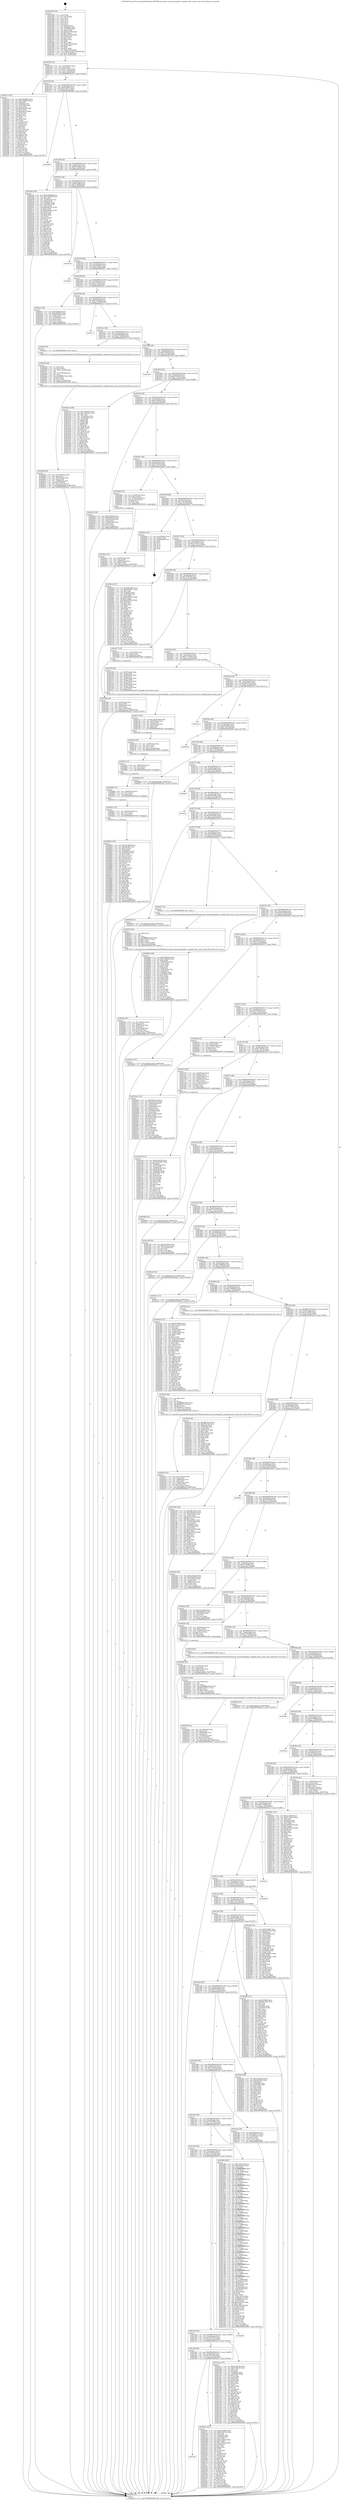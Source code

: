 digraph "0x401490" {
  label = "0x401490 (/mnt/c/Users/mathe/Desktop/tcc/POCII/binaries/extr_linuxmmhugetlb.c_hugetlb_fault_mutex_hash_Final-ollvm.out::main(0))"
  labelloc = "t"
  node[shape=record]

  Entry [label="",width=0.3,height=0.3,shape=circle,fillcolor=black,style=filled]
  "0x401504" [label="{
     0x401504 [32]\l
     | [instrs]\l
     &nbsp;&nbsp;0x401504 \<+6\>: mov -0xd0(%rbp),%eax\l
     &nbsp;&nbsp;0x40150a \<+2\>: mov %eax,%ecx\l
     &nbsp;&nbsp;0x40150c \<+6\>: sub $0x911355a4,%ecx\l
     &nbsp;&nbsp;0x401512 \<+6\>: mov %eax,-0xe4(%rbp)\l
     &nbsp;&nbsp;0x401518 \<+6\>: mov %ecx,-0xe8(%rbp)\l
     &nbsp;&nbsp;0x40151e \<+6\>: je 0000000000401f13 \<main+0xa83\>\l
  }"]
  "0x401f13" [label="{
     0x401f13 [147]\l
     | [instrs]\l
     &nbsp;&nbsp;0x401f13 \<+5\>: mov $0xe92c083d,%eax\l
     &nbsp;&nbsp;0x401f18 \<+5\>: mov $0x1b2865e4,%ecx\l
     &nbsp;&nbsp;0x401f1d \<+2\>: mov $0x1,%dl\l
     &nbsp;&nbsp;0x401f1f \<+7\>: mov 0x40505c,%esi\l
     &nbsp;&nbsp;0x401f26 \<+7\>: mov 0x405060,%edi\l
     &nbsp;&nbsp;0x401f2d \<+3\>: mov %esi,%r8d\l
     &nbsp;&nbsp;0x401f30 \<+7\>: add $0xf5a8c3d,%r8d\l
     &nbsp;&nbsp;0x401f37 \<+4\>: sub $0x1,%r8d\l
     &nbsp;&nbsp;0x401f3b \<+7\>: sub $0xf5a8c3d,%r8d\l
     &nbsp;&nbsp;0x401f42 \<+4\>: imul %r8d,%esi\l
     &nbsp;&nbsp;0x401f46 \<+3\>: and $0x1,%esi\l
     &nbsp;&nbsp;0x401f49 \<+3\>: cmp $0x0,%esi\l
     &nbsp;&nbsp;0x401f4c \<+4\>: sete %r9b\l
     &nbsp;&nbsp;0x401f50 \<+3\>: cmp $0xa,%edi\l
     &nbsp;&nbsp;0x401f53 \<+4\>: setl %r10b\l
     &nbsp;&nbsp;0x401f57 \<+3\>: mov %r9b,%r11b\l
     &nbsp;&nbsp;0x401f5a \<+4\>: xor $0xff,%r11b\l
     &nbsp;&nbsp;0x401f5e \<+3\>: mov %r10b,%bl\l
     &nbsp;&nbsp;0x401f61 \<+3\>: xor $0xff,%bl\l
     &nbsp;&nbsp;0x401f64 \<+3\>: xor $0x1,%dl\l
     &nbsp;&nbsp;0x401f67 \<+3\>: mov %r11b,%r14b\l
     &nbsp;&nbsp;0x401f6a \<+4\>: and $0xff,%r14b\l
     &nbsp;&nbsp;0x401f6e \<+3\>: and %dl,%r9b\l
     &nbsp;&nbsp;0x401f71 \<+3\>: mov %bl,%r15b\l
     &nbsp;&nbsp;0x401f74 \<+4\>: and $0xff,%r15b\l
     &nbsp;&nbsp;0x401f78 \<+3\>: and %dl,%r10b\l
     &nbsp;&nbsp;0x401f7b \<+3\>: or %r9b,%r14b\l
     &nbsp;&nbsp;0x401f7e \<+3\>: or %r10b,%r15b\l
     &nbsp;&nbsp;0x401f81 \<+3\>: xor %r15b,%r14b\l
     &nbsp;&nbsp;0x401f84 \<+3\>: or %bl,%r11b\l
     &nbsp;&nbsp;0x401f87 \<+4\>: xor $0xff,%r11b\l
     &nbsp;&nbsp;0x401f8b \<+3\>: or $0x1,%dl\l
     &nbsp;&nbsp;0x401f8e \<+3\>: and %dl,%r11b\l
     &nbsp;&nbsp;0x401f91 \<+3\>: or %r11b,%r14b\l
     &nbsp;&nbsp;0x401f94 \<+4\>: test $0x1,%r14b\l
     &nbsp;&nbsp;0x401f98 \<+3\>: cmovne %ecx,%eax\l
     &nbsp;&nbsp;0x401f9b \<+6\>: mov %eax,-0xd0(%rbp)\l
     &nbsp;&nbsp;0x401fa1 \<+5\>: jmp 0000000000402dc5 \<main+0x1935\>\l
  }"]
  "0x401524" [label="{
     0x401524 [28]\l
     | [instrs]\l
     &nbsp;&nbsp;0x401524 \<+5\>: jmp 0000000000401529 \<main+0x99\>\l
     &nbsp;&nbsp;0x401529 \<+6\>: mov -0xe4(%rbp),%eax\l
     &nbsp;&nbsp;0x40152f \<+5\>: sub $0x952ef072,%eax\l
     &nbsp;&nbsp;0x401534 \<+6\>: mov %eax,-0xec(%rbp)\l
     &nbsp;&nbsp;0x40153a \<+6\>: je 00000000004028d6 \<main+0x1446\>\l
  }"]
  Exit [label="",width=0.3,height=0.3,shape=circle,fillcolor=black,style=filled,peripheries=2]
  "0x4028d6" [label="{
     0x4028d6\l
  }", style=dashed]
  "0x401540" [label="{
     0x401540 [28]\l
     | [instrs]\l
     &nbsp;&nbsp;0x401540 \<+5\>: jmp 0000000000401545 \<main+0xb5\>\l
     &nbsp;&nbsp;0x401545 \<+6\>: mov -0xe4(%rbp),%eax\l
     &nbsp;&nbsp;0x40154b \<+5\>: sub $0x9b6130e2,%eax\l
     &nbsp;&nbsp;0x401550 \<+6\>: mov %eax,-0xf0(%rbp)\l
     &nbsp;&nbsp;0x401556 \<+6\>: je 0000000000402a8f \<main+0x15ff\>\l
  }"]
  "0x402829" [label="{
     0x402829 [143]\l
     | [instrs]\l
     &nbsp;&nbsp;0x402829 \<+5\>: mov $0x4ec74fd4,%eax\l
     &nbsp;&nbsp;0x40282e \<+5\>: mov $0x2efe8d7,%esi\l
     &nbsp;&nbsp;0x402833 \<+3\>: mov $0x1,%r10b\l
     &nbsp;&nbsp;0x402836 \<+3\>: xor %r8d,%r8d\l
     &nbsp;&nbsp;0x402839 \<+8\>: mov 0x40505c,%r11d\l
     &nbsp;&nbsp;0x402841 \<+7\>: mov 0x405060,%ebx\l
     &nbsp;&nbsp;0x402848 \<+4\>: sub $0x1,%r8d\l
     &nbsp;&nbsp;0x40284c \<+3\>: mov %r11d,%r14d\l
     &nbsp;&nbsp;0x40284f \<+3\>: add %r8d,%r14d\l
     &nbsp;&nbsp;0x402852 \<+4\>: imul %r14d,%r11d\l
     &nbsp;&nbsp;0x402856 \<+4\>: and $0x1,%r11d\l
     &nbsp;&nbsp;0x40285a \<+4\>: cmp $0x0,%r11d\l
     &nbsp;&nbsp;0x40285e \<+4\>: sete %r15b\l
     &nbsp;&nbsp;0x402862 \<+3\>: cmp $0xa,%ebx\l
     &nbsp;&nbsp;0x402865 \<+4\>: setl %r12b\l
     &nbsp;&nbsp;0x402869 \<+3\>: mov %r15b,%r13b\l
     &nbsp;&nbsp;0x40286c \<+4\>: xor $0xff,%r13b\l
     &nbsp;&nbsp;0x402870 \<+3\>: mov %r12b,%cl\l
     &nbsp;&nbsp;0x402873 \<+3\>: xor $0xff,%cl\l
     &nbsp;&nbsp;0x402876 \<+4\>: xor $0x0,%r10b\l
     &nbsp;&nbsp;0x40287a \<+3\>: mov %r13b,%dl\l
     &nbsp;&nbsp;0x40287d \<+3\>: and $0x0,%dl\l
     &nbsp;&nbsp;0x402880 \<+3\>: and %r10b,%r15b\l
     &nbsp;&nbsp;0x402883 \<+3\>: mov %cl,%dil\l
     &nbsp;&nbsp;0x402886 \<+4\>: and $0x0,%dil\l
     &nbsp;&nbsp;0x40288a \<+3\>: and %r10b,%r12b\l
     &nbsp;&nbsp;0x40288d \<+3\>: or %r15b,%dl\l
     &nbsp;&nbsp;0x402890 \<+3\>: or %r12b,%dil\l
     &nbsp;&nbsp;0x402893 \<+3\>: xor %dil,%dl\l
     &nbsp;&nbsp;0x402896 \<+3\>: or %cl,%r13b\l
     &nbsp;&nbsp;0x402899 \<+4\>: xor $0xff,%r13b\l
     &nbsp;&nbsp;0x40289d \<+4\>: or $0x0,%r10b\l
     &nbsp;&nbsp;0x4028a1 \<+3\>: and %r10b,%r13b\l
     &nbsp;&nbsp;0x4028a4 \<+3\>: or %r13b,%dl\l
     &nbsp;&nbsp;0x4028a7 \<+3\>: test $0x1,%dl\l
     &nbsp;&nbsp;0x4028aa \<+3\>: cmovne %esi,%eax\l
     &nbsp;&nbsp;0x4028ad \<+6\>: mov %eax,-0xd0(%rbp)\l
     &nbsp;&nbsp;0x4028b3 \<+5\>: jmp 0000000000402dc5 \<main+0x1935\>\l
  }"]
  "0x402a8f" [label="{
     0x402a8f [160]\l
     | [instrs]\l
     &nbsp;&nbsp;0x402a8f \<+5\>: mov $0x41d0f464,%eax\l
     &nbsp;&nbsp;0x402a94 \<+5\>: mov $0x3a0293f4,%ecx\l
     &nbsp;&nbsp;0x402a99 \<+2\>: mov $0x1,%dl\l
     &nbsp;&nbsp;0x402a9b \<+7\>: mov -0xc8(%rbp),%rsi\l
     &nbsp;&nbsp;0x402aa2 \<+6\>: movl $0x0,(%rsi)\l
     &nbsp;&nbsp;0x402aa8 \<+7\>: mov 0x40505c,%edi\l
     &nbsp;&nbsp;0x402aaf \<+8\>: mov 0x405060,%r8d\l
     &nbsp;&nbsp;0x402ab7 \<+3\>: mov %edi,%r9d\l
     &nbsp;&nbsp;0x402aba \<+7\>: add $0x6e9fa1de,%r9d\l
     &nbsp;&nbsp;0x402ac1 \<+4\>: sub $0x1,%r9d\l
     &nbsp;&nbsp;0x402ac5 \<+7\>: sub $0x6e9fa1de,%r9d\l
     &nbsp;&nbsp;0x402acc \<+4\>: imul %r9d,%edi\l
     &nbsp;&nbsp;0x402ad0 \<+3\>: and $0x1,%edi\l
     &nbsp;&nbsp;0x402ad3 \<+3\>: cmp $0x0,%edi\l
     &nbsp;&nbsp;0x402ad6 \<+4\>: sete %r10b\l
     &nbsp;&nbsp;0x402ada \<+4\>: cmp $0xa,%r8d\l
     &nbsp;&nbsp;0x402ade \<+4\>: setl %r11b\l
     &nbsp;&nbsp;0x402ae2 \<+3\>: mov %r10b,%bl\l
     &nbsp;&nbsp;0x402ae5 \<+3\>: xor $0xff,%bl\l
     &nbsp;&nbsp;0x402ae8 \<+3\>: mov %r11b,%r14b\l
     &nbsp;&nbsp;0x402aeb \<+4\>: xor $0xff,%r14b\l
     &nbsp;&nbsp;0x402aef \<+3\>: xor $0x1,%dl\l
     &nbsp;&nbsp;0x402af2 \<+3\>: mov %bl,%r15b\l
     &nbsp;&nbsp;0x402af5 \<+4\>: and $0xff,%r15b\l
     &nbsp;&nbsp;0x402af9 \<+3\>: and %dl,%r10b\l
     &nbsp;&nbsp;0x402afc \<+3\>: mov %r14b,%r12b\l
     &nbsp;&nbsp;0x402aff \<+4\>: and $0xff,%r12b\l
     &nbsp;&nbsp;0x402b03 \<+3\>: and %dl,%r11b\l
     &nbsp;&nbsp;0x402b06 \<+3\>: or %r10b,%r15b\l
     &nbsp;&nbsp;0x402b09 \<+3\>: or %r11b,%r12b\l
     &nbsp;&nbsp;0x402b0c \<+3\>: xor %r12b,%r15b\l
     &nbsp;&nbsp;0x402b0f \<+3\>: or %r14b,%bl\l
     &nbsp;&nbsp;0x402b12 \<+3\>: xor $0xff,%bl\l
     &nbsp;&nbsp;0x402b15 \<+3\>: or $0x1,%dl\l
     &nbsp;&nbsp;0x402b18 \<+2\>: and %dl,%bl\l
     &nbsp;&nbsp;0x402b1a \<+3\>: or %bl,%r15b\l
     &nbsp;&nbsp;0x402b1d \<+4\>: test $0x1,%r15b\l
     &nbsp;&nbsp;0x402b21 \<+3\>: cmovne %ecx,%eax\l
     &nbsp;&nbsp;0x402b24 \<+6\>: mov %eax,-0xd0(%rbp)\l
     &nbsp;&nbsp;0x402b2a \<+5\>: jmp 0000000000402dc5 \<main+0x1935\>\l
  }"]
  "0x40155c" [label="{
     0x40155c [28]\l
     | [instrs]\l
     &nbsp;&nbsp;0x40155c \<+5\>: jmp 0000000000401561 \<main+0xd1\>\l
     &nbsp;&nbsp;0x401561 \<+6\>: mov -0xe4(%rbp),%eax\l
     &nbsp;&nbsp;0x401567 \<+5\>: sub $0x9f1e086b,%eax\l
     &nbsp;&nbsp;0x40156c \<+6\>: mov %eax,-0xf4(%rbp)\l
     &nbsp;&nbsp;0x401572 \<+6\>: je 0000000000402c9d \<main+0x180d\>\l
  }"]
  "0x40281a" [label="{
     0x40281a [15]\l
     | [instrs]\l
     &nbsp;&nbsp;0x40281a \<+4\>: mov -0x50(%rbp),%rcx\l
     &nbsp;&nbsp;0x40281e \<+3\>: mov (%rcx),%rcx\l
     &nbsp;&nbsp;0x402821 \<+3\>: mov %rcx,%rdi\l
     &nbsp;&nbsp;0x402824 \<+5\>: call 0000000000401030 \<free@plt\>\l
     | [calls]\l
     &nbsp;&nbsp;0x401030 \{1\} (unknown)\l
  }"]
  "0x402c9d" [label="{
     0x402c9d\l
  }", style=dashed]
  "0x401578" [label="{
     0x401578 [28]\l
     | [instrs]\l
     &nbsp;&nbsp;0x401578 \<+5\>: jmp 000000000040157d \<main+0xed\>\l
     &nbsp;&nbsp;0x40157d \<+6\>: mov -0xe4(%rbp),%eax\l
     &nbsp;&nbsp;0x401583 \<+5\>: sub $0xa338fc57,%eax\l
     &nbsp;&nbsp;0x401588 \<+6\>: mov %eax,-0xf8(%rbp)\l
     &nbsp;&nbsp;0x40158e \<+6\>: je 00000000004029f7 \<main+0x1567\>\l
  }"]
  "0x40280b" [label="{
     0x40280b [15]\l
     | [instrs]\l
     &nbsp;&nbsp;0x40280b \<+4\>: mov -0x68(%rbp),%rcx\l
     &nbsp;&nbsp;0x40280f \<+3\>: mov (%rcx),%rcx\l
     &nbsp;&nbsp;0x402812 \<+3\>: mov %rcx,%rdi\l
     &nbsp;&nbsp;0x402815 \<+5\>: call 0000000000401030 \<free@plt\>\l
     | [calls]\l
     &nbsp;&nbsp;0x401030 \{1\} (unknown)\l
  }"]
  "0x4029f7" [label="{
     0x4029f7\l
  }", style=dashed]
  "0x401594" [label="{
     0x401594 [28]\l
     | [instrs]\l
     &nbsp;&nbsp;0x401594 \<+5\>: jmp 0000000000401599 \<main+0x109\>\l
     &nbsp;&nbsp;0x401599 \<+6\>: mov -0xe4(%rbp),%eax\l
     &nbsp;&nbsp;0x40159f \<+5\>: sub $0xac31f1de,%eax\l
     &nbsp;&nbsp;0x4015a4 \<+6\>: mov %eax,-0xfc(%rbp)\l
     &nbsp;&nbsp;0x4015aa \<+6\>: je 00000000004024ca \<main+0x103a\>\l
  }"]
  "0x4027fc" [label="{
     0x4027fc [15]\l
     | [instrs]\l
     &nbsp;&nbsp;0x4027fc \<+4\>: mov -0x80(%rbp),%rcx\l
     &nbsp;&nbsp;0x402800 \<+3\>: mov (%rcx),%rcx\l
     &nbsp;&nbsp;0x402803 \<+3\>: mov %rcx,%rdi\l
     &nbsp;&nbsp;0x402806 \<+5\>: call 0000000000401030 \<free@plt\>\l
     | [calls]\l
     &nbsp;&nbsp;0x401030 \{1\} (unknown)\l
  }"]
  "0x4024ca" [label="{
     0x4024ca [36]\l
     | [instrs]\l
     &nbsp;&nbsp;0x4024ca \<+5\>: mov $0x35dfa0e6,%eax\l
     &nbsp;&nbsp;0x4024cf \<+5\>: mov $0x2196d9b3,%ecx\l
     &nbsp;&nbsp;0x4024d4 \<+4\>: mov -0x60(%rbp),%rdx\l
     &nbsp;&nbsp;0x4024d8 \<+2\>: mov (%rdx),%esi\l
     &nbsp;&nbsp;0x4024da \<+4\>: mov -0x70(%rbp),%rdx\l
     &nbsp;&nbsp;0x4024de \<+2\>: cmp (%rdx),%esi\l
     &nbsp;&nbsp;0x4024e0 \<+3\>: cmovl %ecx,%eax\l
     &nbsp;&nbsp;0x4024e3 \<+6\>: mov %eax,-0xd0(%rbp)\l
     &nbsp;&nbsp;0x4024e9 \<+5\>: jmp 0000000000402dc5 \<main+0x1935\>\l
  }"]
  "0x4015b0" [label="{
     0x4015b0 [28]\l
     | [instrs]\l
     &nbsp;&nbsp;0x4015b0 \<+5\>: jmp 00000000004015b5 \<main+0x125\>\l
     &nbsp;&nbsp;0x4015b5 \<+6\>: mov -0xe4(%rbp),%eax\l
     &nbsp;&nbsp;0x4015bb \<+5\>: sub $0xb35a0c0d,%eax\l
     &nbsp;&nbsp;0x4015c0 \<+6\>: mov %eax,-0x100(%rbp)\l
     &nbsp;&nbsp;0x4015c6 \<+6\>: je 0000000000402cc7 \<main+0x1837\>\l
  }"]
  "0x4027e4" [label="{
     0x4027e4 [24]\l
     | [instrs]\l
     &nbsp;&nbsp;0x4027e4 \<+7\>: mov -0x98(%rbp),%rcx\l
     &nbsp;&nbsp;0x4027eb \<+3\>: mov (%rcx),%rcx\l
     &nbsp;&nbsp;0x4027ee \<+3\>: mov %rcx,%rdi\l
     &nbsp;&nbsp;0x4027f1 \<+6\>: mov %eax,-0x1d8(%rbp)\l
     &nbsp;&nbsp;0x4027f7 \<+5\>: call 0000000000401030 \<free@plt\>\l
     | [calls]\l
     &nbsp;&nbsp;0x401030 \{1\} (unknown)\l
  }"]
  "0x402cc7" [label="{
     0x402cc7\l
  }", style=dashed]
  "0x4015cc" [label="{
     0x4015cc [28]\l
     | [instrs]\l
     &nbsp;&nbsp;0x4015cc \<+5\>: jmp 00000000004015d1 \<main+0x141\>\l
     &nbsp;&nbsp;0x4015d1 \<+6\>: mov -0xe4(%rbp),%eax\l
     &nbsp;&nbsp;0x4015d7 \<+5\>: sub $0xb54f2926,%eax\l
     &nbsp;&nbsp;0x4015dc \<+6\>: mov %eax,-0x104(%rbp)\l
     &nbsp;&nbsp;0x4015e2 \<+6\>: je 00000000004025cf \<main+0x113f\>\l
  }"]
  "0x4027c7" [label="{
     0x4027c7 [29]\l
     | [instrs]\l
     &nbsp;&nbsp;0x4027c7 \<+10\>: movabs $0x4030b6,%rdi\l
     &nbsp;&nbsp;0x4027d1 \<+4\>: mov -0x40(%rbp),%rcx\l
     &nbsp;&nbsp;0x4027d5 \<+2\>: mov %eax,(%rcx)\l
     &nbsp;&nbsp;0x4027d7 \<+4\>: mov -0x40(%rbp),%rcx\l
     &nbsp;&nbsp;0x4027db \<+2\>: mov (%rcx),%esi\l
     &nbsp;&nbsp;0x4027dd \<+2\>: mov $0x0,%al\l
     &nbsp;&nbsp;0x4027df \<+5\>: call 0000000000401040 \<printf@plt\>\l
     | [calls]\l
     &nbsp;&nbsp;0x401040 \{1\} (unknown)\l
  }"]
  "0x4025cf" [label="{
     0x4025cf [5]\l
     | [instrs]\l
     &nbsp;&nbsp;0x4025cf \<+5\>: call 0000000000401160 \<next_i\>\l
     | [calls]\l
     &nbsp;&nbsp;0x401160 \{1\} (/mnt/c/Users/mathe/Desktop/tcc/POCII/binaries/extr_linuxmmhugetlb.c_hugetlb_fault_mutex_hash_Final-ollvm.out::next_i)\l
  }"]
  "0x4015e8" [label="{
     0x4015e8 [28]\l
     | [instrs]\l
     &nbsp;&nbsp;0x4015e8 \<+5\>: jmp 00000000004015ed \<main+0x15d\>\l
     &nbsp;&nbsp;0x4015ed \<+6\>: mov -0xe4(%rbp),%eax\l
     &nbsp;&nbsp;0x4015f3 \<+5\>: sub $0xb57640c4,%eax\l
     &nbsp;&nbsp;0x4015f8 \<+6\>: mov %eax,-0x108(%rbp)\l
     &nbsp;&nbsp;0x4015fe \<+6\>: je 0000000000401d56 \<main+0x8c6\>\l
  }"]
  "0x402600" [label="{
     0x402600 [42]\l
     | [instrs]\l
     &nbsp;&nbsp;0x402600 \<+6\>: mov -0x1d4(%rbp),%ecx\l
     &nbsp;&nbsp;0x402606 \<+3\>: imul %eax,%ecx\l
     &nbsp;&nbsp;0x402609 \<+4\>: mov -0x50(%rbp),%rdi\l
     &nbsp;&nbsp;0x40260d \<+3\>: mov (%rdi),%rdi\l
     &nbsp;&nbsp;0x402610 \<+4\>: mov -0x48(%rbp),%r8\l
     &nbsp;&nbsp;0x402614 \<+3\>: movslq (%r8),%r8\l
     &nbsp;&nbsp;0x402617 \<+4\>: mov %ecx,(%rdi,%r8,4)\l
     &nbsp;&nbsp;0x40261b \<+10\>: movl $0x68a020fb,-0xd0(%rbp)\l
     &nbsp;&nbsp;0x402625 \<+5\>: jmp 0000000000402dc5 \<main+0x1935\>\l
  }"]
  "0x401d56" [label="{
     0x401d56\l
  }", style=dashed]
  "0x401604" [label="{
     0x401604 [28]\l
     | [instrs]\l
     &nbsp;&nbsp;0x401604 \<+5\>: jmp 0000000000401609 \<main+0x179\>\l
     &nbsp;&nbsp;0x401609 \<+6\>: mov -0xe4(%rbp),%eax\l
     &nbsp;&nbsp;0x40160f \<+5\>: sub $0xbb72c091,%eax\l
     &nbsp;&nbsp;0x401614 \<+6\>: mov %eax,-0x10c(%rbp)\l
     &nbsp;&nbsp;0x40161a \<+6\>: je 0000000000401b16 \<main+0x686\>\l
  }"]
  "0x4025d4" [label="{
     0x4025d4 [44]\l
     | [instrs]\l
     &nbsp;&nbsp;0x4025d4 \<+2\>: xor %ecx,%ecx\l
     &nbsp;&nbsp;0x4025d6 \<+5\>: mov $0x2,%edx\l
     &nbsp;&nbsp;0x4025db \<+6\>: mov %edx,-0x1d0(%rbp)\l
     &nbsp;&nbsp;0x4025e1 \<+1\>: cltd\l
     &nbsp;&nbsp;0x4025e2 \<+6\>: mov -0x1d0(%rbp),%esi\l
     &nbsp;&nbsp;0x4025e8 \<+2\>: idiv %esi\l
     &nbsp;&nbsp;0x4025ea \<+6\>: imul $0xfffffffe,%edx,%edx\l
     &nbsp;&nbsp;0x4025f0 \<+3\>: sub $0x1,%ecx\l
     &nbsp;&nbsp;0x4025f3 \<+2\>: sub %ecx,%edx\l
     &nbsp;&nbsp;0x4025f5 \<+6\>: mov %edx,-0x1d4(%rbp)\l
     &nbsp;&nbsp;0x4025fb \<+5\>: call 0000000000401160 \<next_i\>\l
     | [calls]\l
     &nbsp;&nbsp;0x401160 \{1\} (/mnt/c/Users/mathe/Desktop/tcc/POCII/binaries/extr_linuxmmhugetlb.c_hugetlb_fault_mutex_hash_Final-ollvm.out::next_i)\l
  }"]
  "0x401b16" [label="{
     0x401b16 [106]\l
     | [instrs]\l
     &nbsp;&nbsp;0x401b16 \<+5\>: mov $0x7c822e50,%eax\l
     &nbsp;&nbsp;0x401b1b \<+5\>: mov $0x7abd7661,%ecx\l
     &nbsp;&nbsp;0x401b20 \<+2\>: mov $0x1,%dl\l
     &nbsp;&nbsp;0x401b22 \<+7\>: mov -0xca(%rbp),%sil\l
     &nbsp;&nbsp;0x401b29 \<+7\>: mov -0xc9(%rbp),%dil\l
     &nbsp;&nbsp;0x401b30 \<+3\>: mov %sil,%r8b\l
     &nbsp;&nbsp;0x401b33 \<+4\>: xor $0xff,%r8b\l
     &nbsp;&nbsp;0x401b37 \<+3\>: mov %dil,%r9b\l
     &nbsp;&nbsp;0x401b3a \<+4\>: xor $0xff,%r9b\l
     &nbsp;&nbsp;0x401b3e \<+3\>: xor $0x0,%dl\l
     &nbsp;&nbsp;0x401b41 \<+3\>: mov %r8b,%r10b\l
     &nbsp;&nbsp;0x401b44 \<+4\>: and $0x0,%r10b\l
     &nbsp;&nbsp;0x401b48 \<+3\>: and %dl,%sil\l
     &nbsp;&nbsp;0x401b4b \<+3\>: mov %r9b,%r11b\l
     &nbsp;&nbsp;0x401b4e \<+4\>: and $0x0,%r11b\l
     &nbsp;&nbsp;0x401b52 \<+3\>: and %dl,%dil\l
     &nbsp;&nbsp;0x401b55 \<+3\>: or %sil,%r10b\l
     &nbsp;&nbsp;0x401b58 \<+3\>: or %dil,%r11b\l
     &nbsp;&nbsp;0x401b5b \<+3\>: xor %r11b,%r10b\l
     &nbsp;&nbsp;0x401b5e \<+3\>: or %r9b,%r8b\l
     &nbsp;&nbsp;0x401b61 \<+4\>: xor $0xff,%r8b\l
     &nbsp;&nbsp;0x401b65 \<+3\>: or $0x0,%dl\l
     &nbsp;&nbsp;0x401b68 \<+3\>: and %dl,%r8b\l
     &nbsp;&nbsp;0x401b6b \<+3\>: or %r8b,%r10b\l
     &nbsp;&nbsp;0x401b6e \<+4\>: test $0x1,%r10b\l
     &nbsp;&nbsp;0x401b72 \<+3\>: cmovne %ecx,%eax\l
     &nbsp;&nbsp;0x401b75 \<+6\>: mov %eax,-0xd0(%rbp)\l
     &nbsp;&nbsp;0x401b7b \<+5\>: jmp 0000000000402dc5 \<main+0x1935\>\l
  }"]
  "0x401620" [label="{
     0x401620 [28]\l
     | [instrs]\l
     &nbsp;&nbsp;0x401620 \<+5\>: jmp 0000000000401625 \<main+0x195\>\l
     &nbsp;&nbsp;0x401625 \<+6\>: mov -0xe4(%rbp),%eax\l
     &nbsp;&nbsp;0x40162b \<+5\>: sub $0xbc52ab00,%eax\l
     &nbsp;&nbsp;0x401630 \<+6\>: mov %eax,-0x110(%rbp)\l
     &nbsp;&nbsp;0x401636 \<+6\>: je 00000000004025ab \<main+0x111b\>\l
  }"]
  "0x402dc5" [label="{
     0x402dc5 [5]\l
     | [instrs]\l
     &nbsp;&nbsp;0x402dc5 \<+5\>: jmp 0000000000401504 \<main+0x74\>\l
  }"]
  "0x401490" [label="{
     0x401490 [116]\l
     | [instrs]\l
     &nbsp;&nbsp;0x401490 \<+1\>: push %rbp\l
     &nbsp;&nbsp;0x401491 \<+3\>: mov %rsp,%rbp\l
     &nbsp;&nbsp;0x401494 \<+2\>: push %r15\l
     &nbsp;&nbsp;0x401496 \<+2\>: push %r14\l
     &nbsp;&nbsp;0x401498 \<+2\>: push %r13\l
     &nbsp;&nbsp;0x40149a \<+2\>: push %r12\l
     &nbsp;&nbsp;0x40149c \<+1\>: push %rbx\l
     &nbsp;&nbsp;0x40149d \<+7\>: sub $0x1c8,%rsp\l
     &nbsp;&nbsp;0x4014a4 \<+7\>: mov 0x40505c,%eax\l
     &nbsp;&nbsp;0x4014ab \<+7\>: mov 0x405060,%ecx\l
     &nbsp;&nbsp;0x4014b2 \<+2\>: mov %eax,%edx\l
     &nbsp;&nbsp;0x4014b4 \<+6\>: sub $0xefce3c09,%edx\l
     &nbsp;&nbsp;0x4014ba \<+3\>: sub $0x1,%edx\l
     &nbsp;&nbsp;0x4014bd \<+6\>: add $0xefce3c09,%edx\l
     &nbsp;&nbsp;0x4014c3 \<+3\>: imul %edx,%eax\l
     &nbsp;&nbsp;0x4014c6 \<+3\>: and $0x1,%eax\l
     &nbsp;&nbsp;0x4014c9 \<+3\>: cmp $0x0,%eax\l
     &nbsp;&nbsp;0x4014cc \<+4\>: sete %r8b\l
     &nbsp;&nbsp;0x4014d0 \<+4\>: and $0x1,%r8b\l
     &nbsp;&nbsp;0x4014d4 \<+7\>: mov %r8b,-0xca(%rbp)\l
     &nbsp;&nbsp;0x4014db \<+3\>: cmp $0xa,%ecx\l
     &nbsp;&nbsp;0x4014de \<+4\>: setl %r8b\l
     &nbsp;&nbsp;0x4014e2 \<+4\>: and $0x1,%r8b\l
     &nbsp;&nbsp;0x4014e6 \<+7\>: mov %r8b,-0xc9(%rbp)\l
     &nbsp;&nbsp;0x4014ed \<+10\>: movl $0xbb72c091,-0xd0(%rbp)\l
     &nbsp;&nbsp;0x4014f7 \<+6\>: mov %edi,-0xd4(%rbp)\l
     &nbsp;&nbsp;0x4014fd \<+7\>: mov %rsi,-0xe0(%rbp)\l
  }"]
  "0x40258b" [label="{
     0x40258b [32]\l
     | [instrs]\l
     &nbsp;&nbsp;0x40258b \<+4\>: mov -0x50(%rbp),%rdi\l
     &nbsp;&nbsp;0x40258f \<+3\>: mov %rax,(%rdi)\l
     &nbsp;&nbsp;0x402592 \<+4\>: mov -0x48(%rbp),%rax\l
     &nbsp;&nbsp;0x402596 \<+6\>: movl $0x0,(%rax)\l
     &nbsp;&nbsp;0x40259c \<+10\>: movl $0xbc52ab00,-0xd0(%rbp)\l
     &nbsp;&nbsp;0x4025a6 \<+5\>: jmp 0000000000402dc5 \<main+0x1935\>\l
  }"]
  "0x4025ab" [label="{
     0x4025ab [36]\l
     | [instrs]\l
     &nbsp;&nbsp;0x4025ab \<+5\>: mov $0x4d7f6324,%eax\l
     &nbsp;&nbsp;0x4025b0 \<+5\>: mov $0xb54f2926,%ecx\l
     &nbsp;&nbsp;0x4025b5 \<+4\>: mov -0x48(%rbp),%rdx\l
     &nbsp;&nbsp;0x4025b9 \<+2\>: mov (%rdx),%esi\l
     &nbsp;&nbsp;0x4025bb \<+4\>: mov -0x58(%rbp),%rdx\l
     &nbsp;&nbsp;0x4025bf \<+2\>: cmp (%rdx),%esi\l
     &nbsp;&nbsp;0x4025c1 \<+3\>: cmovl %ecx,%eax\l
     &nbsp;&nbsp;0x4025c4 \<+6\>: mov %eax,-0xd0(%rbp)\l
     &nbsp;&nbsp;0x4025ca \<+5\>: jmp 0000000000402dc5 \<main+0x1935\>\l
  }"]
  "0x40163c" [label="{
     0x40163c [28]\l
     | [instrs]\l
     &nbsp;&nbsp;0x40163c \<+5\>: jmp 0000000000401641 \<main+0x1b1\>\l
     &nbsp;&nbsp;0x401641 \<+6\>: mov -0xe4(%rbp),%eax\l
     &nbsp;&nbsp;0x401647 \<+5\>: sub $0xbc5d5ac9,%eax\l
     &nbsp;&nbsp;0x40164c \<+6\>: mov %eax,-0x114(%rbp)\l
     &nbsp;&nbsp;0x401652 \<+6\>: je 000000000040248d \<main+0xffd\>\l
  }"]
  "0x40251b" [label="{
     0x40251b [41]\l
     | [instrs]\l
     &nbsp;&nbsp;0x40251b \<+6\>: mov -0x1cc(%rbp),%ecx\l
     &nbsp;&nbsp;0x402521 \<+3\>: imul %eax,%ecx\l
     &nbsp;&nbsp;0x402524 \<+4\>: mov -0x68(%rbp),%rsi\l
     &nbsp;&nbsp;0x402528 \<+3\>: mov (%rsi),%rsi\l
     &nbsp;&nbsp;0x40252b \<+4\>: mov -0x60(%rbp),%rdi\l
     &nbsp;&nbsp;0x40252f \<+3\>: movslq (%rdi),%rdi\l
     &nbsp;&nbsp;0x402532 \<+3\>: mov %ecx,(%rsi,%rdi,4)\l
     &nbsp;&nbsp;0x402535 \<+10\>: movl $0x46fbfae5,-0xd0(%rbp)\l
     &nbsp;&nbsp;0x40253f \<+5\>: jmp 0000000000402dc5 \<main+0x1935\>\l
  }"]
  "0x40248d" [label="{
     0x40248d [29]\l
     | [instrs]\l
     &nbsp;&nbsp;0x40248d \<+4\>: mov -0x70(%rbp),%rax\l
     &nbsp;&nbsp;0x402491 \<+6\>: movl $0x1,(%rax)\l
     &nbsp;&nbsp;0x402497 \<+4\>: mov -0x70(%rbp),%rax\l
     &nbsp;&nbsp;0x40249b \<+3\>: movslq (%rax),%rax\l
     &nbsp;&nbsp;0x40249e \<+4\>: shl $0x2,%rax\l
     &nbsp;&nbsp;0x4024a2 \<+3\>: mov %rax,%rdi\l
     &nbsp;&nbsp;0x4024a5 \<+5\>: call 0000000000401050 \<malloc@plt\>\l
     | [calls]\l
     &nbsp;&nbsp;0x401050 \{1\} (unknown)\l
  }"]
  "0x401658" [label="{
     0x401658 [28]\l
     | [instrs]\l
     &nbsp;&nbsp;0x401658 \<+5\>: jmp 000000000040165d \<main+0x1cd\>\l
     &nbsp;&nbsp;0x40165d \<+6\>: mov -0xe4(%rbp),%eax\l
     &nbsp;&nbsp;0x401663 \<+5\>: sub $0xc1b01a22,%eax\l
     &nbsp;&nbsp;0x401668 \<+6\>: mov %eax,-0x118(%rbp)\l
     &nbsp;&nbsp;0x40166e \<+6\>: je 0000000000402b3e \<main+0x16ae\>\l
  }"]
  "0x4024f3" [label="{
     0x4024f3 [40]\l
     | [instrs]\l
     &nbsp;&nbsp;0x4024f3 \<+5\>: mov $0x2,%ecx\l
     &nbsp;&nbsp;0x4024f8 \<+1\>: cltd\l
     &nbsp;&nbsp;0x4024f9 \<+2\>: idiv %ecx\l
     &nbsp;&nbsp;0x4024fb \<+6\>: imul $0xfffffffe,%edx,%ecx\l
     &nbsp;&nbsp;0x402501 \<+6\>: add $0x8b3c1c74,%ecx\l
     &nbsp;&nbsp;0x402507 \<+3\>: add $0x1,%ecx\l
     &nbsp;&nbsp;0x40250a \<+6\>: sub $0x8b3c1c74,%ecx\l
     &nbsp;&nbsp;0x402510 \<+6\>: mov %ecx,-0x1cc(%rbp)\l
     &nbsp;&nbsp;0x402516 \<+5\>: call 0000000000401160 \<next_i\>\l
     | [calls]\l
     &nbsp;&nbsp;0x401160 \{1\} (/mnt/c/Users/mathe/Desktop/tcc/POCII/binaries/extr_linuxmmhugetlb.c_hugetlb_fault_mutex_hash_Final-ollvm.out::next_i)\l
  }"]
  "0x402b3e" [label="{
     0x402b3e [24]\l
     | [instrs]\l
     &nbsp;&nbsp;0x402b3e \<+7\>: mov -0xc8(%rbp),%rax\l
     &nbsp;&nbsp;0x402b45 \<+2\>: mov (%rax),%eax\l
     &nbsp;&nbsp;0x402b47 \<+4\>: lea -0x28(%rbp),%rsp\l
     &nbsp;&nbsp;0x402b4b \<+1\>: pop %rbx\l
     &nbsp;&nbsp;0x402b4c \<+2\>: pop %r12\l
     &nbsp;&nbsp;0x402b4e \<+2\>: pop %r13\l
     &nbsp;&nbsp;0x402b50 \<+2\>: pop %r14\l
     &nbsp;&nbsp;0x402b52 \<+2\>: pop %r15\l
     &nbsp;&nbsp;0x402b54 \<+1\>: pop %rbp\l
     &nbsp;&nbsp;0x402b55 \<+1\>: ret\l
  }"]
  "0x401674" [label="{
     0x401674 [28]\l
     | [instrs]\l
     &nbsp;&nbsp;0x401674 \<+5\>: jmp 0000000000401679 \<main+0x1e9\>\l
     &nbsp;&nbsp;0x401679 \<+6\>: mov -0xe4(%rbp),%eax\l
     &nbsp;&nbsp;0x40167f \<+5\>: sub $0xca9c58cc,%eax\l
     &nbsp;&nbsp;0x401684 \<+6\>: mov %eax,-0x11c(%rbp)\l
     &nbsp;&nbsp;0x40168a \<+6\>: je 00000000004020cd \<main+0xc3d\>\l
  }"]
  "0x4024aa" [label="{
     0x4024aa [32]\l
     | [instrs]\l
     &nbsp;&nbsp;0x4024aa \<+4\>: mov -0x68(%rbp),%rdi\l
     &nbsp;&nbsp;0x4024ae \<+3\>: mov %rax,(%rdi)\l
     &nbsp;&nbsp;0x4024b1 \<+4\>: mov -0x60(%rbp),%rax\l
     &nbsp;&nbsp;0x4024b5 \<+6\>: movl $0x0,(%rax)\l
     &nbsp;&nbsp;0x4024bb \<+10\>: movl $0xac31f1de,-0xd0(%rbp)\l
     &nbsp;&nbsp;0x4024c5 \<+5\>: jmp 0000000000402dc5 \<main+0x1935\>\l
  }"]
  "0x4020cd" [label="{
     0x4020cd [147]\l
     | [instrs]\l
     &nbsp;&nbsp;0x4020cd \<+5\>: mov $0xe9813581,%eax\l
     &nbsp;&nbsp;0x4020d2 \<+5\>: mov $0x2919f671,%ecx\l
     &nbsp;&nbsp;0x4020d7 \<+2\>: mov $0x1,%dl\l
     &nbsp;&nbsp;0x4020d9 \<+7\>: mov 0x40505c,%esi\l
     &nbsp;&nbsp;0x4020e0 \<+7\>: mov 0x405060,%edi\l
     &nbsp;&nbsp;0x4020e7 \<+3\>: mov %esi,%r8d\l
     &nbsp;&nbsp;0x4020ea \<+7\>: sub $0x8c987be4,%r8d\l
     &nbsp;&nbsp;0x4020f1 \<+4\>: sub $0x1,%r8d\l
     &nbsp;&nbsp;0x4020f5 \<+7\>: add $0x8c987be4,%r8d\l
     &nbsp;&nbsp;0x4020fc \<+4\>: imul %r8d,%esi\l
     &nbsp;&nbsp;0x402100 \<+3\>: and $0x1,%esi\l
     &nbsp;&nbsp;0x402103 \<+3\>: cmp $0x0,%esi\l
     &nbsp;&nbsp;0x402106 \<+4\>: sete %r9b\l
     &nbsp;&nbsp;0x40210a \<+3\>: cmp $0xa,%edi\l
     &nbsp;&nbsp;0x40210d \<+4\>: setl %r10b\l
     &nbsp;&nbsp;0x402111 \<+3\>: mov %r9b,%r11b\l
     &nbsp;&nbsp;0x402114 \<+4\>: xor $0xff,%r11b\l
     &nbsp;&nbsp;0x402118 \<+3\>: mov %r10b,%bl\l
     &nbsp;&nbsp;0x40211b \<+3\>: xor $0xff,%bl\l
     &nbsp;&nbsp;0x40211e \<+3\>: xor $0x0,%dl\l
     &nbsp;&nbsp;0x402121 \<+3\>: mov %r11b,%r14b\l
     &nbsp;&nbsp;0x402124 \<+4\>: and $0x0,%r14b\l
     &nbsp;&nbsp;0x402128 \<+3\>: and %dl,%r9b\l
     &nbsp;&nbsp;0x40212b \<+3\>: mov %bl,%r15b\l
     &nbsp;&nbsp;0x40212e \<+4\>: and $0x0,%r15b\l
     &nbsp;&nbsp;0x402132 \<+3\>: and %dl,%r10b\l
     &nbsp;&nbsp;0x402135 \<+3\>: or %r9b,%r14b\l
     &nbsp;&nbsp;0x402138 \<+3\>: or %r10b,%r15b\l
     &nbsp;&nbsp;0x40213b \<+3\>: xor %r15b,%r14b\l
     &nbsp;&nbsp;0x40213e \<+3\>: or %bl,%r11b\l
     &nbsp;&nbsp;0x402141 \<+4\>: xor $0xff,%r11b\l
     &nbsp;&nbsp;0x402145 \<+3\>: or $0x0,%dl\l
     &nbsp;&nbsp;0x402148 \<+3\>: and %dl,%r11b\l
     &nbsp;&nbsp;0x40214b \<+3\>: or %r11b,%r14b\l
     &nbsp;&nbsp;0x40214e \<+4\>: test $0x1,%r14b\l
     &nbsp;&nbsp;0x402152 \<+3\>: cmovne %ecx,%eax\l
     &nbsp;&nbsp;0x402155 \<+6\>: mov %eax,-0xd0(%rbp)\l
     &nbsp;&nbsp;0x40215b \<+5\>: jmp 0000000000402dc5 \<main+0x1935\>\l
  }"]
  "0x401690" [label="{
     0x401690 [28]\l
     | [instrs]\l
     &nbsp;&nbsp;0x401690 \<+5\>: jmp 0000000000401695 \<main+0x205\>\l
     &nbsp;&nbsp;0x401695 \<+6\>: mov -0xe4(%rbp),%eax\l
     &nbsp;&nbsp;0x40169b \<+5\>: sub $0xcc81674a,%eax\l
     &nbsp;&nbsp;0x4016a0 \<+6\>: mov %eax,-0x120(%rbp)\l
     &nbsp;&nbsp;0x4016a6 \<+6\>: je 0000000000401d77 \<main+0x8e7\>\l
  }"]
  "0x401b0c" [label="{
     0x401b0c\l
  }", style=dashed]
  "0x401d77" [label="{
     0x401d77 [19]\l
     | [instrs]\l
     &nbsp;&nbsp;0x401d77 \<+7\>: mov -0xc0(%rbp),%rax\l
     &nbsp;&nbsp;0x401d7e \<+3\>: mov (%rax),%rax\l
     &nbsp;&nbsp;0x401d81 \<+4\>: mov 0x8(%rax),%rdi\l
     &nbsp;&nbsp;0x401d85 \<+5\>: call 0000000000401060 \<atoi@plt\>\l
     | [calls]\l
     &nbsp;&nbsp;0x401060 \{1\} (unknown)\l
  }"]
  "0x4016ac" [label="{
     0x4016ac [28]\l
     | [instrs]\l
     &nbsp;&nbsp;0x4016ac \<+5\>: jmp 00000000004016b1 \<main+0x221\>\l
     &nbsp;&nbsp;0x4016b1 \<+6\>: mov -0xe4(%rbp),%eax\l
     &nbsp;&nbsp;0x4016b7 \<+5\>: sub $0xd1705dcd,%eax\l
     &nbsp;&nbsp;0x4016bc \<+6\>: mov %eax,-0x124(%rbp)\l
     &nbsp;&nbsp;0x4016c2 \<+6\>: je 000000000040278f \<main+0x12ff\>\l
  }"]
  "0x40236c" [label="{
     0x40236c [147]\l
     | [instrs]\l
     &nbsp;&nbsp;0x40236c \<+5\>: mov $0x9f1e086b,%eax\l
     &nbsp;&nbsp;0x402371 \<+5\>: mov $0x6335e72b,%ecx\l
     &nbsp;&nbsp;0x402376 \<+2\>: mov $0x1,%dl\l
     &nbsp;&nbsp;0x402378 \<+7\>: mov 0x40505c,%esi\l
     &nbsp;&nbsp;0x40237f \<+7\>: mov 0x405060,%edi\l
     &nbsp;&nbsp;0x402386 \<+3\>: mov %esi,%r8d\l
     &nbsp;&nbsp;0x402389 \<+7\>: sub $0xe120b2ef,%r8d\l
     &nbsp;&nbsp;0x402390 \<+4\>: sub $0x1,%r8d\l
     &nbsp;&nbsp;0x402394 \<+7\>: add $0xe120b2ef,%r8d\l
     &nbsp;&nbsp;0x40239b \<+4\>: imul %r8d,%esi\l
     &nbsp;&nbsp;0x40239f \<+3\>: and $0x1,%esi\l
     &nbsp;&nbsp;0x4023a2 \<+3\>: cmp $0x0,%esi\l
     &nbsp;&nbsp;0x4023a5 \<+4\>: sete %r9b\l
     &nbsp;&nbsp;0x4023a9 \<+3\>: cmp $0xa,%edi\l
     &nbsp;&nbsp;0x4023ac \<+4\>: setl %r10b\l
     &nbsp;&nbsp;0x4023b0 \<+3\>: mov %r9b,%r11b\l
     &nbsp;&nbsp;0x4023b3 \<+4\>: xor $0xff,%r11b\l
     &nbsp;&nbsp;0x4023b7 \<+3\>: mov %r10b,%bl\l
     &nbsp;&nbsp;0x4023ba \<+3\>: xor $0xff,%bl\l
     &nbsp;&nbsp;0x4023bd \<+3\>: xor $0x1,%dl\l
     &nbsp;&nbsp;0x4023c0 \<+3\>: mov %r11b,%r14b\l
     &nbsp;&nbsp;0x4023c3 \<+4\>: and $0xff,%r14b\l
     &nbsp;&nbsp;0x4023c7 \<+3\>: and %dl,%r9b\l
     &nbsp;&nbsp;0x4023ca \<+3\>: mov %bl,%r15b\l
     &nbsp;&nbsp;0x4023cd \<+4\>: and $0xff,%r15b\l
     &nbsp;&nbsp;0x4023d1 \<+3\>: and %dl,%r10b\l
     &nbsp;&nbsp;0x4023d4 \<+3\>: or %r9b,%r14b\l
     &nbsp;&nbsp;0x4023d7 \<+3\>: or %r10b,%r15b\l
     &nbsp;&nbsp;0x4023da \<+3\>: xor %r15b,%r14b\l
     &nbsp;&nbsp;0x4023dd \<+3\>: or %bl,%r11b\l
     &nbsp;&nbsp;0x4023e0 \<+4\>: xor $0xff,%r11b\l
     &nbsp;&nbsp;0x4023e4 \<+3\>: or $0x1,%dl\l
     &nbsp;&nbsp;0x4023e7 \<+3\>: and %dl,%r11b\l
     &nbsp;&nbsp;0x4023ea \<+3\>: or %r11b,%r14b\l
     &nbsp;&nbsp;0x4023ed \<+4\>: test $0x1,%r14b\l
     &nbsp;&nbsp;0x4023f1 \<+3\>: cmovne %ecx,%eax\l
     &nbsp;&nbsp;0x4023f4 \<+6\>: mov %eax,-0xd0(%rbp)\l
     &nbsp;&nbsp;0x4023fa \<+5\>: jmp 0000000000402dc5 \<main+0x1935\>\l
  }"]
  "0x40278f" [label="{
     0x40278f [56]\l
     | [instrs]\l
     &nbsp;&nbsp;0x40278f \<+7\>: mov -0x98(%rbp),%rax\l
     &nbsp;&nbsp;0x402796 \<+3\>: mov (%rax),%rdi\l
     &nbsp;&nbsp;0x402799 \<+4\>: mov -0x80(%rbp),%rax\l
     &nbsp;&nbsp;0x40279d \<+3\>: mov (%rax),%rsi\l
     &nbsp;&nbsp;0x4027a0 \<+4\>: mov -0x68(%rbp),%rax\l
     &nbsp;&nbsp;0x4027a4 \<+3\>: mov (%rax),%rdx\l
     &nbsp;&nbsp;0x4027a7 \<+4\>: mov -0x50(%rbp),%rax\l
     &nbsp;&nbsp;0x4027ab \<+3\>: mov (%rax),%rcx\l
     &nbsp;&nbsp;0x4027ae \<+7\>: mov -0xb0(%rbp),%rax\l
     &nbsp;&nbsp;0x4027b5 \<+3\>: mov (%rax),%r8d\l
     &nbsp;&nbsp;0x4027b8 \<+7\>: mov -0xa8(%rbp),%rax\l
     &nbsp;&nbsp;0x4027bf \<+3\>: mov (%rax),%r9\l
     &nbsp;&nbsp;0x4027c2 \<+5\>: call 0000000000401240 \<hugetlb_fault_mutex_hash\>\l
     | [calls]\l
     &nbsp;&nbsp;0x401240 \{1\} (/mnt/c/Users/mathe/Desktop/tcc/POCII/binaries/extr_linuxmmhugetlb.c_hugetlb_fault_mutex_hash_Final-ollvm.out::hugetlb_fault_mutex_hash)\l
  }"]
  "0x4016c8" [label="{
     0x4016c8 [28]\l
     | [instrs]\l
     &nbsp;&nbsp;0x4016c8 \<+5\>: jmp 00000000004016cd \<main+0x23d\>\l
     &nbsp;&nbsp;0x4016cd \<+6\>: mov -0xe4(%rbp),%eax\l
     &nbsp;&nbsp;0x4016d3 \<+5\>: sub $0xd8a107ea,%eax\l
     &nbsp;&nbsp;0x4016d8 \<+6\>: mov %eax,-0x128(%rbp)\l
     &nbsp;&nbsp;0x4016de \<+6\>: je 0000000000402c5a \<main+0x17ca\>\l
  }"]
  "0x402343" [label="{
     0x402343 [41]\l
     | [instrs]\l
     &nbsp;&nbsp;0x402343 \<+6\>: mov -0x1c8(%rbp),%ecx\l
     &nbsp;&nbsp;0x402349 \<+3\>: imul %eax,%ecx\l
     &nbsp;&nbsp;0x40234c \<+4\>: mov -0x80(%rbp),%rsi\l
     &nbsp;&nbsp;0x402350 \<+3\>: mov (%rsi),%rsi\l
     &nbsp;&nbsp;0x402353 \<+4\>: mov -0x78(%rbp),%rdi\l
     &nbsp;&nbsp;0x402357 \<+3\>: movslq (%rdi),%rdi\l
     &nbsp;&nbsp;0x40235a \<+3\>: mov %ecx,(%rsi,%rdi,4)\l
     &nbsp;&nbsp;0x40235d \<+10\>: movl $0x7e9cc04d,-0xd0(%rbp)\l
     &nbsp;&nbsp;0x402367 \<+5\>: jmp 0000000000402dc5 \<main+0x1935\>\l
  }"]
  "0x402c5a" [label="{
     0x402c5a\l
  }", style=dashed]
  "0x4016e4" [label="{
     0x4016e4 [28]\l
     | [instrs]\l
     &nbsp;&nbsp;0x4016e4 \<+5\>: jmp 00000000004016e9 \<main+0x259\>\l
     &nbsp;&nbsp;0x4016e9 \<+6\>: mov -0xe4(%rbp),%eax\l
     &nbsp;&nbsp;0x4016ef \<+5\>: sub $0xe53bd34d,%eax\l
     &nbsp;&nbsp;0x4016f4 \<+6\>: mov %eax,-0x12c(%rbp)\l
     &nbsp;&nbsp;0x4016fa \<+6\>: je 0000000000402b9b \<main+0x170b\>\l
  }"]
  "0x40231b" [label="{
     0x40231b [40]\l
     | [instrs]\l
     &nbsp;&nbsp;0x40231b \<+5\>: mov $0x2,%ecx\l
     &nbsp;&nbsp;0x402320 \<+1\>: cltd\l
     &nbsp;&nbsp;0x402321 \<+2\>: idiv %ecx\l
     &nbsp;&nbsp;0x402323 \<+6\>: imul $0xfffffffe,%edx,%ecx\l
     &nbsp;&nbsp;0x402329 \<+6\>: add $0x2c4023c1,%ecx\l
     &nbsp;&nbsp;0x40232f \<+3\>: add $0x1,%ecx\l
     &nbsp;&nbsp;0x402332 \<+6\>: sub $0x2c4023c1,%ecx\l
     &nbsp;&nbsp;0x402338 \<+6\>: mov %ecx,-0x1c8(%rbp)\l
     &nbsp;&nbsp;0x40233e \<+5\>: call 0000000000401160 \<next_i\>\l
     | [calls]\l
     &nbsp;&nbsp;0x401160 \{1\} (/mnt/c/Users/mathe/Desktop/tcc/POCII/binaries/extr_linuxmmhugetlb.c_hugetlb_fault_mutex_hash_Final-ollvm.out::next_i)\l
  }"]
  "0x402b9b" [label="{
     0x402b9b\l
  }", style=dashed]
  "0x401700" [label="{
     0x401700 [28]\l
     | [instrs]\l
     &nbsp;&nbsp;0x401700 \<+5\>: jmp 0000000000401705 \<main+0x275\>\l
     &nbsp;&nbsp;0x401705 \<+6\>: mov -0xe4(%rbp),%eax\l
     &nbsp;&nbsp;0x40170b \<+5\>: sub $0xe709fbd2,%eax\l
     &nbsp;&nbsp;0x401710 \<+6\>: mov %eax,-0x130(%rbp)\l
     &nbsp;&nbsp;0x401716 \<+6\>: je 00000000004026ed \<main+0x125d\>\l
  }"]
  "0x40226e" [label="{
     0x40226e [114]\l
     | [instrs]\l
     &nbsp;&nbsp;0x40226e \<+5\>: mov $0xd8a107ea,%ecx\l
     &nbsp;&nbsp;0x402273 \<+5\>: mov $0x174327c8,%edx\l
     &nbsp;&nbsp;0x402278 \<+4\>: mov -0x80(%rbp),%rdi\l
     &nbsp;&nbsp;0x40227c \<+3\>: mov %rax,(%rdi)\l
     &nbsp;&nbsp;0x40227f \<+4\>: mov -0x78(%rbp),%rax\l
     &nbsp;&nbsp;0x402283 \<+6\>: movl $0x0,(%rax)\l
     &nbsp;&nbsp;0x402289 \<+7\>: mov 0x40505c,%esi\l
     &nbsp;&nbsp;0x402290 \<+8\>: mov 0x405060,%r8d\l
     &nbsp;&nbsp;0x402298 \<+3\>: mov %esi,%r9d\l
     &nbsp;&nbsp;0x40229b \<+7\>: sub $0x97ac6583,%r9d\l
     &nbsp;&nbsp;0x4022a2 \<+4\>: sub $0x1,%r9d\l
     &nbsp;&nbsp;0x4022a6 \<+7\>: add $0x97ac6583,%r9d\l
     &nbsp;&nbsp;0x4022ad \<+4\>: imul %r9d,%esi\l
     &nbsp;&nbsp;0x4022b1 \<+3\>: and $0x1,%esi\l
     &nbsp;&nbsp;0x4022b4 \<+3\>: cmp $0x0,%esi\l
     &nbsp;&nbsp;0x4022b7 \<+4\>: sete %r10b\l
     &nbsp;&nbsp;0x4022bb \<+4\>: cmp $0xa,%r8d\l
     &nbsp;&nbsp;0x4022bf \<+4\>: setl %r11b\l
     &nbsp;&nbsp;0x4022c3 \<+3\>: mov %r10b,%bl\l
     &nbsp;&nbsp;0x4022c6 \<+3\>: and %r11b,%bl\l
     &nbsp;&nbsp;0x4022c9 \<+3\>: xor %r11b,%r10b\l
     &nbsp;&nbsp;0x4022cc \<+3\>: or %r10b,%bl\l
     &nbsp;&nbsp;0x4022cf \<+3\>: test $0x1,%bl\l
     &nbsp;&nbsp;0x4022d2 \<+3\>: cmovne %edx,%ecx\l
     &nbsp;&nbsp;0x4022d5 \<+6\>: mov %ecx,-0xd0(%rbp)\l
     &nbsp;&nbsp;0x4022db \<+5\>: jmp 0000000000402dc5 \<main+0x1935\>\l
  }"]
  "0x4026ed" [label="{
     0x4026ed [15]\l
     | [instrs]\l
     &nbsp;&nbsp;0x4026ed \<+10\>: movl $0xbc52ab00,-0xd0(%rbp)\l
     &nbsp;&nbsp;0x4026f7 \<+5\>: jmp 0000000000402dc5 \<main+0x1935\>\l
  }"]
  "0x40171c" [label="{
     0x40171c [28]\l
     | [instrs]\l
     &nbsp;&nbsp;0x40171c \<+5\>: jmp 0000000000401721 \<main+0x291\>\l
     &nbsp;&nbsp;0x401721 \<+6\>: mov -0xe4(%rbp),%eax\l
     &nbsp;&nbsp;0x401727 \<+5\>: sub $0xe92c083d,%eax\l
     &nbsp;&nbsp;0x40172c \<+6\>: mov %eax,-0x134(%rbp)\l
     &nbsp;&nbsp;0x401732 \<+6\>: je 0000000000402bff \<main+0x176f\>\l
  }"]
  "0x40209e" [label="{
     0x40209e [47]\l
     | [instrs]\l
     &nbsp;&nbsp;0x40209e \<+6\>: mov -0x1c4(%rbp),%ecx\l
     &nbsp;&nbsp;0x4020a4 \<+3\>: imul %eax,%ecx\l
     &nbsp;&nbsp;0x4020a7 \<+7\>: mov -0x98(%rbp),%rsi\l
     &nbsp;&nbsp;0x4020ae \<+3\>: mov (%rsi),%rsi\l
     &nbsp;&nbsp;0x4020b1 \<+7\>: mov -0x90(%rbp),%rdi\l
     &nbsp;&nbsp;0x4020b8 \<+3\>: movslq (%rdi),%rdi\l
     &nbsp;&nbsp;0x4020bb \<+3\>: mov %ecx,(%rsi,%rdi,4)\l
     &nbsp;&nbsp;0x4020be \<+10\>: movl $0xca9c58cc,-0xd0(%rbp)\l
     &nbsp;&nbsp;0x4020c8 \<+5\>: jmp 0000000000402dc5 \<main+0x1935\>\l
  }"]
  "0x402bff" [label="{
     0x402bff\l
  }", style=dashed]
  "0x401738" [label="{
     0x401738 [28]\l
     | [instrs]\l
     &nbsp;&nbsp;0x401738 \<+5\>: jmp 000000000040173d \<main+0x2ad\>\l
     &nbsp;&nbsp;0x40173d \<+6\>: mov -0xe4(%rbp),%eax\l
     &nbsp;&nbsp;0x401743 \<+5\>: sub $0xe9813581,%eax\l
     &nbsp;&nbsp;0x401748 \<+6\>: mov %eax,-0x138(%rbp)\l
     &nbsp;&nbsp;0x40174e \<+6\>: je 0000000000402c2a \<main+0x179a\>\l
  }"]
  "0x402076" [label="{
     0x402076 [40]\l
     | [instrs]\l
     &nbsp;&nbsp;0x402076 \<+5\>: mov $0x2,%ecx\l
     &nbsp;&nbsp;0x40207b \<+1\>: cltd\l
     &nbsp;&nbsp;0x40207c \<+2\>: idiv %ecx\l
     &nbsp;&nbsp;0x40207e \<+6\>: imul $0xfffffffe,%edx,%ecx\l
     &nbsp;&nbsp;0x402084 \<+6\>: sub $0x1d1dba71,%ecx\l
     &nbsp;&nbsp;0x40208a \<+3\>: add $0x1,%ecx\l
     &nbsp;&nbsp;0x40208d \<+6\>: add $0x1d1dba71,%ecx\l
     &nbsp;&nbsp;0x402093 \<+6\>: mov %ecx,-0x1c4(%rbp)\l
     &nbsp;&nbsp;0x402099 \<+5\>: call 0000000000401160 \<next_i\>\l
     | [calls]\l
     &nbsp;&nbsp;0x401160 \{1\} (/mnt/c/Users/mathe/Desktop/tcc/POCII/binaries/extr_linuxmmhugetlb.c_hugetlb_fault_mutex_hash_Final-ollvm.out::next_i)\l
  }"]
  "0x402c2a" [label="{
     0x402c2a\l
  }", style=dashed]
  "0x401754" [label="{
     0x401754 [28]\l
     | [instrs]\l
     &nbsp;&nbsp;0x401754 \<+5\>: jmp 0000000000401759 \<main+0x2c9\>\l
     &nbsp;&nbsp;0x401759 \<+6\>: mov -0xe4(%rbp),%eax\l
     &nbsp;&nbsp;0x40175f \<+5\>: sub $0xe9ba59b2,%eax\l
     &nbsp;&nbsp;0x401764 \<+6\>: mov %eax,-0x13c(%rbp)\l
     &nbsp;&nbsp;0x40176a \<+6\>: je 0000000000401f04 \<main+0xa74\>\l
  }"]
  "0x401e93" [label="{
     0x401e93 [113]\l
     | [instrs]\l
     &nbsp;&nbsp;0x401e93 \<+5\>: mov $0xe53bd34d,%ecx\l
     &nbsp;&nbsp;0x401e98 \<+5\>: mov $0xe9ba59b2,%edx\l
     &nbsp;&nbsp;0x401e9d \<+2\>: xor %esi,%esi\l
     &nbsp;&nbsp;0x401e9f \<+7\>: mov -0x98(%rbp),%rdi\l
     &nbsp;&nbsp;0x401ea6 \<+3\>: mov %rax,(%rdi)\l
     &nbsp;&nbsp;0x401ea9 \<+7\>: mov -0x90(%rbp),%rax\l
     &nbsp;&nbsp;0x401eb0 \<+6\>: movl $0x0,(%rax)\l
     &nbsp;&nbsp;0x401eb6 \<+8\>: mov 0x40505c,%r8d\l
     &nbsp;&nbsp;0x401ebe \<+8\>: mov 0x405060,%r9d\l
     &nbsp;&nbsp;0x401ec6 \<+3\>: sub $0x1,%esi\l
     &nbsp;&nbsp;0x401ec9 \<+3\>: mov %r8d,%r10d\l
     &nbsp;&nbsp;0x401ecc \<+3\>: add %esi,%r10d\l
     &nbsp;&nbsp;0x401ecf \<+4\>: imul %r10d,%r8d\l
     &nbsp;&nbsp;0x401ed3 \<+4\>: and $0x1,%r8d\l
     &nbsp;&nbsp;0x401ed7 \<+4\>: cmp $0x0,%r8d\l
     &nbsp;&nbsp;0x401edb \<+4\>: sete %r11b\l
     &nbsp;&nbsp;0x401edf \<+4\>: cmp $0xa,%r9d\l
     &nbsp;&nbsp;0x401ee3 \<+3\>: setl %bl\l
     &nbsp;&nbsp;0x401ee6 \<+3\>: mov %r11b,%r14b\l
     &nbsp;&nbsp;0x401ee9 \<+3\>: and %bl,%r14b\l
     &nbsp;&nbsp;0x401eec \<+3\>: xor %bl,%r11b\l
     &nbsp;&nbsp;0x401eef \<+3\>: or %r11b,%r14b\l
     &nbsp;&nbsp;0x401ef2 \<+4\>: test $0x1,%r14b\l
     &nbsp;&nbsp;0x401ef6 \<+3\>: cmovne %edx,%ecx\l
     &nbsp;&nbsp;0x401ef9 \<+6\>: mov %ecx,-0xd0(%rbp)\l
     &nbsp;&nbsp;0x401eff \<+5\>: jmp 0000000000402dc5 \<main+0x1935\>\l
  }"]
  "0x401f04" [label="{
     0x401f04 [15]\l
     | [instrs]\l
     &nbsp;&nbsp;0x401f04 \<+10\>: movl $0x911355a4,-0xd0(%rbp)\l
     &nbsp;&nbsp;0x401f0e \<+5\>: jmp 0000000000402dc5 \<main+0x1935\>\l
  }"]
  "0x401770" [label="{
     0x401770 [28]\l
     | [instrs]\l
     &nbsp;&nbsp;0x401770 \<+5\>: jmp 0000000000401775 \<main+0x2e5\>\l
     &nbsp;&nbsp;0x401775 \<+6\>: mov -0xe4(%rbp),%eax\l
     &nbsp;&nbsp;0x40177b \<+5\>: sub $0xeb48a055,%eax\l
     &nbsp;&nbsp;0x401780 \<+6\>: mov %eax,-0x140(%rbp)\l
     &nbsp;&nbsp;0x401786 \<+6\>: je 0000000000402071 \<main+0xbe1\>\l
  }"]
  "0x401af0" [label="{
     0x401af0 [28]\l
     | [instrs]\l
     &nbsp;&nbsp;0x401af0 \<+5\>: jmp 0000000000401af5 \<main+0x665\>\l
     &nbsp;&nbsp;0x401af5 \<+6\>: mov -0xe4(%rbp),%eax\l
     &nbsp;&nbsp;0x401afb \<+5\>: sub $0x7e9cc04d,%eax\l
     &nbsp;&nbsp;0x401b00 \<+6\>: mov %eax,-0x1c0(%rbp)\l
     &nbsp;&nbsp;0x401b06 \<+6\>: je 000000000040236c \<main+0xedc\>\l
  }"]
  "0x402071" [label="{
     0x402071 [5]\l
     | [instrs]\l
     &nbsp;&nbsp;0x402071 \<+5\>: call 0000000000401160 \<next_i\>\l
     | [calls]\l
     &nbsp;&nbsp;0x401160 \{1\} (/mnt/c/Users/mathe/Desktop/tcc/POCII/binaries/extr_linuxmmhugetlb.c_hugetlb_fault_mutex_hash_Final-ollvm.out::next_i)\l
  }"]
  "0x40178c" [label="{
     0x40178c [28]\l
     | [instrs]\l
     &nbsp;&nbsp;0x40178c \<+5\>: jmp 0000000000401791 \<main+0x301\>\l
     &nbsp;&nbsp;0x401791 \<+6\>: mov -0xe4(%rbp),%eax\l
     &nbsp;&nbsp;0x401797 \<+5\>: sub $0xebe19649,%eax\l
     &nbsp;&nbsp;0x40179c \<+6\>: mov %eax,-0x144(%rbp)\l
     &nbsp;&nbsp;0x4017a2 \<+6\>: je 0000000000402680 \<main+0x11f0\>\l
  }"]
  "0x401dcc" [label="{
     0x401dcc [137]\l
     | [instrs]\l
     &nbsp;&nbsp;0x401dcc \<+5\>: mov $0xe53bd34d,%eax\l
     &nbsp;&nbsp;0x401dd1 \<+5\>: mov $0xfc740c45,%ecx\l
     &nbsp;&nbsp;0x401dd6 \<+2\>: mov $0x1,%dl\l
     &nbsp;&nbsp;0x401dd8 \<+2\>: xor %esi,%esi\l
     &nbsp;&nbsp;0x401dda \<+7\>: mov 0x40505c,%edi\l
     &nbsp;&nbsp;0x401de1 \<+8\>: mov 0x405060,%r8d\l
     &nbsp;&nbsp;0x401de9 \<+3\>: sub $0x1,%esi\l
     &nbsp;&nbsp;0x401dec \<+3\>: mov %edi,%r9d\l
     &nbsp;&nbsp;0x401def \<+3\>: add %esi,%r9d\l
     &nbsp;&nbsp;0x401df2 \<+4\>: imul %r9d,%edi\l
     &nbsp;&nbsp;0x401df6 \<+3\>: and $0x1,%edi\l
     &nbsp;&nbsp;0x401df9 \<+3\>: cmp $0x0,%edi\l
     &nbsp;&nbsp;0x401dfc \<+4\>: sete %r10b\l
     &nbsp;&nbsp;0x401e00 \<+4\>: cmp $0xa,%r8d\l
     &nbsp;&nbsp;0x401e04 \<+4\>: setl %r11b\l
     &nbsp;&nbsp;0x401e08 \<+3\>: mov %r10b,%bl\l
     &nbsp;&nbsp;0x401e0b \<+3\>: xor $0xff,%bl\l
     &nbsp;&nbsp;0x401e0e \<+3\>: mov %r11b,%r14b\l
     &nbsp;&nbsp;0x401e11 \<+4\>: xor $0xff,%r14b\l
     &nbsp;&nbsp;0x401e15 \<+3\>: xor $0x1,%dl\l
     &nbsp;&nbsp;0x401e18 \<+3\>: mov %bl,%r15b\l
     &nbsp;&nbsp;0x401e1b \<+4\>: and $0xff,%r15b\l
     &nbsp;&nbsp;0x401e1f \<+3\>: and %dl,%r10b\l
     &nbsp;&nbsp;0x401e22 \<+3\>: mov %r14b,%r12b\l
     &nbsp;&nbsp;0x401e25 \<+4\>: and $0xff,%r12b\l
     &nbsp;&nbsp;0x401e29 \<+3\>: and %dl,%r11b\l
     &nbsp;&nbsp;0x401e2c \<+3\>: or %r10b,%r15b\l
     &nbsp;&nbsp;0x401e2f \<+3\>: or %r11b,%r12b\l
     &nbsp;&nbsp;0x401e32 \<+3\>: xor %r12b,%r15b\l
     &nbsp;&nbsp;0x401e35 \<+3\>: or %r14b,%bl\l
     &nbsp;&nbsp;0x401e38 \<+3\>: xor $0xff,%bl\l
     &nbsp;&nbsp;0x401e3b \<+3\>: or $0x1,%dl\l
     &nbsp;&nbsp;0x401e3e \<+2\>: and %dl,%bl\l
     &nbsp;&nbsp;0x401e40 \<+3\>: or %bl,%r15b\l
     &nbsp;&nbsp;0x401e43 \<+4\>: test $0x1,%r15b\l
     &nbsp;&nbsp;0x401e47 \<+3\>: cmovne %ecx,%eax\l
     &nbsp;&nbsp;0x401e4a \<+6\>: mov %eax,-0xd0(%rbp)\l
     &nbsp;&nbsp;0x401e50 \<+5\>: jmp 0000000000402dc5 \<main+0x1935\>\l
  }"]
  "0x402680" [label="{
     0x402680 [109]\l
     | [instrs]\l
     &nbsp;&nbsp;0x402680 \<+5\>: mov $0xb35a0c0d,%eax\l
     &nbsp;&nbsp;0x402685 \<+5\>: mov $0xe709fbd2,%ecx\l
     &nbsp;&nbsp;0x40268a \<+2\>: xor %edx,%edx\l
     &nbsp;&nbsp;0x40268c \<+4\>: mov -0x48(%rbp),%rsi\l
     &nbsp;&nbsp;0x402690 \<+2\>: mov (%rsi),%edi\l
     &nbsp;&nbsp;0x402692 \<+3\>: mov %edx,%r8d\l
     &nbsp;&nbsp;0x402695 \<+4\>: sub $0x1,%r8d\l
     &nbsp;&nbsp;0x402699 \<+3\>: sub %r8d,%edi\l
     &nbsp;&nbsp;0x40269c \<+4\>: mov -0x48(%rbp),%rsi\l
     &nbsp;&nbsp;0x4026a0 \<+2\>: mov %edi,(%rsi)\l
     &nbsp;&nbsp;0x4026a2 \<+7\>: mov 0x40505c,%edi\l
     &nbsp;&nbsp;0x4026a9 \<+8\>: mov 0x405060,%r8d\l
     &nbsp;&nbsp;0x4026b1 \<+3\>: sub $0x1,%edx\l
     &nbsp;&nbsp;0x4026b4 \<+3\>: mov %edi,%r9d\l
     &nbsp;&nbsp;0x4026b7 \<+3\>: add %edx,%r9d\l
     &nbsp;&nbsp;0x4026ba \<+4\>: imul %r9d,%edi\l
     &nbsp;&nbsp;0x4026be \<+3\>: and $0x1,%edi\l
     &nbsp;&nbsp;0x4026c1 \<+3\>: cmp $0x0,%edi\l
     &nbsp;&nbsp;0x4026c4 \<+4\>: sete %r10b\l
     &nbsp;&nbsp;0x4026c8 \<+4\>: cmp $0xa,%r8d\l
     &nbsp;&nbsp;0x4026cc \<+4\>: setl %r11b\l
     &nbsp;&nbsp;0x4026d0 \<+3\>: mov %r10b,%bl\l
     &nbsp;&nbsp;0x4026d3 \<+3\>: and %r11b,%bl\l
     &nbsp;&nbsp;0x4026d6 \<+3\>: xor %r11b,%r10b\l
     &nbsp;&nbsp;0x4026d9 \<+3\>: or %r10b,%bl\l
     &nbsp;&nbsp;0x4026dc \<+3\>: test $0x1,%bl\l
     &nbsp;&nbsp;0x4026df \<+3\>: cmovne %ecx,%eax\l
     &nbsp;&nbsp;0x4026e2 \<+6\>: mov %eax,-0xd0(%rbp)\l
     &nbsp;&nbsp;0x4026e8 \<+5\>: jmp 0000000000402dc5 \<main+0x1935\>\l
  }"]
  "0x4017a8" [label="{
     0x4017a8 [28]\l
     | [instrs]\l
     &nbsp;&nbsp;0x4017a8 \<+5\>: jmp 00000000004017ad \<main+0x31d\>\l
     &nbsp;&nbsp;0x4017ad \<+6\>: mov -0xe4(%rbp),%eax\l
     &nbsp;&nbsp;0x4017b3 \<+5\>: sub $0xf2267a4e,%eax\l
     &nbsp;&nbsp;0x4017b8 \<+6\>: mov %eax,-0x148(%rbp)\l
     &nbsp;&nbsp;0x4017be \<+6\>: je 000000000040247e \<main+0xfee\>\l
  }"]
  "0x401ad4" [label="{
     0x401ad4 [28]\l
     | [instrs]\l
     &nbsp;&nbsp;0x401ad4 \<+5\>: jmp 0000000000401ad9 \<main+0x649\>\l
     &nbsp;&nbsp;0x401ad9 \<+6\>: mov -0xe4(%rbp),%eax\l
     &nbsp;&nbsp;0x401adf \<+5\>: sub $0x7db4217d,%eax\l
     &nbsp;&nbsp;0x401ae4 \<+6\>: mov %eax,-0x1bc(%rbp)\l
     &nbsp;&nbsp;0x401aea \<+6\>: je 0000000000401dcc \<main+0x93c\>\l
  }"]
  "0x40247e" [label="{
     0x40247e [15]\l
     | [instrs]\l
     &nbsp;&nbsp;0x40247e \<+10\>: movl $0x2b27af19,-0xd0(%rbp)\l
     &nbsp;&nbsp;0x402488 \<+5\>: jmp 0000000000402dc5 \<main+0x1935\>\l
  }"]
  "0x4017c4" [label="{
     0x4017c4 [28]\l
     | [instrs]\l
     &nbsp;&nbsp;0x4017c4 \<+5\>: jmp 00000000004017c9 \<main+0x339\>\l
     &nbsp;&nbsp;0x4017c9 \<+6\>: mov -0xe4(%rbp),%eax\l
     &nbsp;&nbsp;0x4017cf \<+5\>: sub $0xf7f7b3b5,%eax\l
     &nbsp;&nbsp;0x4017d4 \<+6\>: mov %eax,-0x14c(%rbp)\l
     &nbsp;&nbsp;0x4017da \<+6\>: je 000000000040224b \<main+0xdbb\>\l
  }"]
  "0x402b56" [label="{
     0x402b56\l
  }", style=dashed]
  "0x40224b" [label="{
     0x40224b [35]\l
     | [instrs]\l
     &nbsp;&nbsp;0x40224b \<+7\>: mov -0x88(%rbp),%rax\l
     &nbsp;&nbsp;0x402252 \<+6\>: movl $0x1,(%rax)\l
     &nbsp;&nbsp;0x402258 \<+7\>: mov -0x88(%rbp),%rax\l
     &nbsp;&nbsp;0x40225f \<+3\>: movslq (%rax),%rax\l
     &nbsp;&nbsp;0x402262 \<+4\>: shl $0x2,%rax\l
     &nbsp;&nbsp;0x402266 \<+3\>: mov %rax,%rdi\l
     &nbsp;&nbsp;0x402269 \<+5\>: call 0000000000401050 \<malloc@plt\>\l
     | [calls]\l
     &nbsp;&nbsp;0x401050 \{1\} (unknown)\l
  }"]
  "0x4017e0" [label="{
     0x4017e0 [28]\l
     | [instrs]\l
     &nbsp;&nbsp;0x4017e0 \<+5\>: jmp 00000000004017e5 \<main+0x355\>\l
     &nbsp;&nbsp;0x4017e5 \<+6\>: mov -0xe4(%rbp),%eax\l
     &nbsp;&nbsp;0x4017eb \<+5\>: sub $0xfc740c45,%eax\l
     &nbsp;&nbsp;0x4017f0 \<+6\>: mov %eax,-0x150(%rbp)\l
     &nbsp;&nbsp;0x4017f6 \<+6\>: je 0000000000401e55 \<main+0x9c5\>\l
  }"]
  "0x401d8a" [label="{
     0x401d8a [36]\l
     | [instrs]\l
     &nbsp;&nbsp;0x401d8a \<+7\>: mov -0xb8(%rbp),%rdi\l
     &nbsp;&nbsp;0x401d91 \<+2\>: mov %eax,(%rdi)\l
     &nbsp;&nbsp;0x401d93 \<+7\>: mov -0xb8(%rbp),%rdi\l
     &nbsp;&nbsp;0x401d9a \<+2\>: mov (%rdi),%eax\l
     &nbsp;&nbsp;0x401d9c \<+3\>: mov %eax,-0x30(%rbp)\l
     &nbsp;&nbsp;0x401d9f \<+10\>: movl $0x76aeece2,-0xd0(%rbp)\l
     &nbsp;&nbsp;0x401da9 \<+5\>: jmp 0000000000402dc5 \<main+0x1935\>\l
  }"]
  "0x401e55" [label="{
     0x401e55 [62]\l
     | [instrs]\l
     &nbsp;&nbsp;0x401e55 \<+7\>: mov -0xb0(%rbp),%rax\l
     &nbsp;&nbsp;0x401e5c \<+6\>: movl $0x64,(%rax)\l
     &nbsp;&nbsp;0x401e62 \<+7\>: mov -0xa8(%rbp),%rax\l
     &nbsp;&nbsp;0x401e69 \<+7\>: movq $0x64,(%rax)\l
     &nbsp;&nbsp;0x401e70 \<+7\>: mov -0xa0(%rbp),%rax\l
     &nbsp;&nbsp;0x401e77 \<+6\>: movl $0x1,(%rax)\l
     &nbsp;&nbsp;0x401e7d \<+7\>: mov -0xa0(%rbp),%rax\l
     &nbsp;&nbsp;0x401e84 \<+3\>: movslq (%rax),%rax\l
     &nbsp;&nbsp;0x401e87 \<+4\>: shl $0x2,%rax\l
     &nbsp;&nbsp;0x401e8b \<+3\>: mov %rax,%rdi\l
     &nbsp;&nbsp;0x401e8e \<+5\>: call 0000000000401050 \<malloc@plt\>\l
     | [calls]\l
     &nbsp;&nbsp;0x401050 \{1\} (unknown)\l
  }"]
  "0x4017fc" [label="{
     0x4017fc [28]\l
     | [instrs]\l
     &nbsp;&nbsp;0x4017fc \<+5\>: jmp 0000000000401801 \<main+0x371\>\l
     &nbsp;&nbsp;0x401801 \<+6\>: mov -0xe4(%rbp),%eax\l
     &nbsp;&nbsp;0x401807 \<+5\>: sub $0x2efe8d7,%eax\l
     &nbsp;&nbsp;0x40180c \<+6\>: mov %eax,-0x154(%rbp)\l
     &nbsp;&nbsp;0x401812 \<+6\>: je 00000000004028b8 \<main+0x1428\>\l
  }"]
  "0x401ab8" [label="{
     0x401ab8 [28]\l
     | [instrs]\l
     &nbsp;&nbsp;0x401ab8 \<+5\>: jmp 0000000000401abd \<main+0x62d\>\l
     &nbsp;&nbsp;0x401abd \<+6\>: mov -0xe4(%rbp),%eax\l
     &nbsp;&nbsp;0x401ac3 \<+5\>: sub $0x7c822e50,%eax\l
     &nbsp;&nbsp;0x401ac8 \<+6\>: mov %eax,-0x1b8(%rbp)\l
     &nbsp;&nbsp;0x401ace \<+6\>: je 0000000000402b56 \<main+0x16c6\>\l
  }"]
  "0x4028b8" [label="{
     0x4028b8 [15]\l
     | [instrs]\l
     &nbsp;&nbsp;0x4028b8 \<+10\>: movl $0x67d51f8a,-0xd0(%rbp)\l
     &nbsp;&nbsp;0x4028c2 \<+5\>: jmp 0000000000402dc5 \<main+0x1935\>\l
  }"]
  "0x401818" [label="{
     0x401818 [28]\l
     | [instrs]\l
     &nbsp;&nbsp;0x401818 \<+5\>: jmp 000000000040181d \<main+0x38d\>\l
     &nbsp;&nbsp;0x40181d \<+6\>: mov -0xe4(%rbp),%eax\l
     &nbsp;&nbsp;0x401823 \<+5\>: sub $0x444b553,%eax\l
     &nbsp;&nbsp;0x401828 \<+6\>: mov %eax,-0x158(%rbp)\l
     &nbsp;&nbsp;0x40182e \<+6\>: je 0000000000401d38 \<main+0x8a8\>\l
  }"]
  "0x401b80" [label="{
     0x401b80 [440]\l
     | [instrs]\l
     &nbsp;&nbsp;0x401b80 \<+5\>: mov $0x7c822e50,%eax\l
     &nbsp;&nbsp;0x401b85 \<+5\>: mov $0x444b553,%ecx\l
     &nbsp;&nbsp;0x401b8a \<+3\>: mov %rsp,%rdx\l
     &nbsp;&nbsp;0x401b8d \<+4\>: add $0xfffffffffffffff0,%rdx\l
     &nbsp;&nbsp;0x401b91 \<+3\>: mov %rdx,%rsp\l
     &nbsp;&nbsp;0x401b94 \<+7\>: mov %rdx,-0xc8(%rbp)\l
     &nbsp;&nbsp;0x401b9b \<+3\>: mov %rsp,%rdx\l
     &nbsp;&nbsp;0x401b9e \<+4\>: add $0xfffffffffffffff0,%rdx\l
     &nbsp;&nbsp;0x401ba2 \<+3\>: mov %rdx,%rsp\l
     &nbsp;&nbsp;0x401ba5 \<+3\>: mov %rsp,%rsi\l
     &nbsp;&nbsp;0x401ba8 \<+4\>: add $0xfffffffffffffff0,%rsi\l
     &nbsp;&nbsp;0x401bac \<+3\>: mov %rsi,%rsp\l
     &nbsp;&nbsp;0x401baf \<+7\>: mov %rsi,-0xc0(%rbp)\l
     &nbsp;&nbsp;0x401bb6 \<+3\>: mov %rsp,%rsi\l
     &nbsp;&nbsp;0x401bb9 \<+4\>: add $0xfffffffffffffff0,%rsi\l
     &nbsp;&nbsp;0x401bbd \<+3\>: mov %rsi,%rsp\l
     &nbsp;&nbsp;0x401bc0 \<+7\>: mov %rsi,-0xb8(%rbp)\l
     &nbsp;&nbsp;0x401bc7 \<+3\>: mov %rsp,%rsi\l
     &nbsp;&nbsp;0x401bca \<+4\>: add $0xfffffffffffffff0,%rsi\l
     &nbsp;&nbsp;0x401bce \<+3\>: mov %rsi,%rsp\l
     &nbsp;&nbsp;0x401bd1 \<+7\>: mov %rsi,-0xb0(%rbp)\l
     &nbsp;&nbsp;0x401bd8 \<+3\>: mov %rsp,%rsi\l
     &nbsp;&nbsp;0x401bdb \<+4\>: add $0xfffffffffffffff0,%rsi\l
     &nbsp;&nbsp;0x401bdf \<+3\>: mov %rsi,%rsp\l
     &nbsp;&nbsp;0x401be2 \<+7\>: mov %rsi,-0xa8(%rbp)\l
     &nbsp;&nbsp;0x401be9 \<+3\>: mov %rsp,%rsi\l
     &nbsp;&nbsp;0x401bec \<+4\>: add $0xfffffffffffffff0,%rsi\l
     &nbsp;&nbsp;0x401bf0 \<+3\>: mov %rsi,%rsp\l
     &nbsp;&nbsp;0x401bf3 \<+7\>: mov %rsi,-0xa0(%rbp)\l
     &nbsp;&nbsp;0x401bfa \<+3\>: mov %rsp,%rsi\l
     &nbsp;&nbsp;0x401bfd \<+4\>: add $0xfffffffffffffff0,%rsi\l
     &nbsp;&nbsp;0x401c01 \<+3\>: mov %rsi,%rsp\l
     &nbsp;&nbsp;0x401c04 \<+7\>: mov %rsi,-0x98(%rbp)\l
     &nbsp;&nbsp;0x401c0b \<+3\>: mov %rsp,%rsi\l
     &nbsp;&nbsp;0x401c0e \<+4\>: add $0xfffffffffffffff0,%rsi\l
     &nbsp;&nbsp;0x401c12 \<+3\>: mov %rsi,%rsp\l
     &nbsp;&nbsp;0x401c15 \<+7\>: mov %rsi,-0x90(%rbp)\l
     &nbsp;&nbsp;0x401c1c \<+3\>: mov %rsp,%rsi\l
     &nbsp;&nbsp;0x401c1f \<+4\>: add $0xfffffffffffffff0,%rsi\l
     &nbsp;&nbsp;0x401c23 \<+3\>: mov %rsi,%rsp\l
     &nbsp;&nbsp;0x401c26 \<+7\>: mov %rsi,-0x88(%rbp)\l
     &nbsp;&nbsp;0x401c2d \<+3\>: mov %rsp,%rsi\l
     &nbsp;&nbsp;0x401c30 \<+4\>: add $0xfffffffffffffff0,%rsi\l
     &nbsp;&nbsp;0x401c34 \<+3\>: mov %rsi,%rsp\l
     &nbsp;&nbsp;0x401c37 \<+4\>: mov %rsi,-0x80(%rbp)\l
     &nbsp;&nbsp;0x401c3b \<+3\>: mov %rsp,%rsi\l
     &nbsp;&nbsp;0x401c3e \<+4\>: add $0xfffffffffffffff0,%rsi\l
     &nbsp;&nbsp;0x401c42 \<+3\>: mov %rsi,%rsp\l
     &nbsp;&nbsp;0x401c45 \<+4\>: mov %rsi,-0x78(%rbp)\l
     &nbsp;&nbsp;0x401c49 \<+3\>: mov %rsp,%rsi\l
     &nbsp;&nbsp;0x401c4c \<+4\>: add $0xfffffffffffffff0,%rsi\l
     &nbsp;&nbsp;0x401c50 \<+3\>: mov %rsi,%rsp\l
     &nbsp;&nbsp;0x401c53 \<+4\>: mov %rsi,-0x70(%rbp)\l
     &nbsp;&nbsp;0x401c57 \<+3\>: mov %rsp,%rsi\l
     &nbsp;&nbsp;0x401c5a \<+4\>: add $0xfffffffffffffff0,%rsi\l
     &nbsp;&nbsp;0x401c5e \<+3\>: mov %rsi,%rsp\l
     &nbsp;&nbsp;0x401c61 \<+4\>: mov %rsi,-0x68(%rbp)\l
     &nbsp;&nbsp;0x401c65 \<+3\>: mov %rsp,%rsi\l
     &nbsp;&nbsp;0x401c68 \<+4\>: add $0xfffffffffffffff0,%rsi\l
     &nbsp;&nbsp;0x401c6c \<+3\>: mov %rsi,%rsp\l
     &nbsp;&nbsp;0x401c6f \<+4\>: mov %rsi,-0x60(%rbp)\l
     &nbsp;&nbsp;0x401c73 \<+3\>: mov %rsp,%rsi\l
     &nbsp;&nbsp;0x401c76 \<+4\>: add $0xfffffffffffffff0,%rsi\l
     &nbsp;&nbsp;0x401c7a \<+3\>: mov %rsi,%rsp\l
     &nbsp;&nbsp;0x401c7d \<+4\>: mov %rsi,-0x58(%rbp)\l
     &nbsp;&nbsp;0x401c81 \<+3\>: mov %rsp,%rsi\l
     &nbsp;&nbsp;0x401c84 \<+4\>: add $0xfffffffffffffff0,%rsi\l
     &nbsp;&nbsp;0x401c88 \<+3\>: mov %rsi,%rsp\l
     &nbsp;&nbsp;0x401c8b \<+4\>: mov %rsi,-0x50(%rbp)\l
     &nbsp;&nbsp;0x401c8f \<+3\>: mov %rsp,%rsi\l
     &nbsp;&nbsp;0x401c92 \<+4\>: add $0xfffffffffffffff0,%rsi\l
     &nbsp;&nbsp;0x401c96 \<+3\>: mov %rsi,%rsp\l
     &nbsp;&nbsp;0x401c99 \<+4\>: mov %rsi,-0x48(%rbp)\l
     &nbsp;&nbsp;0x401c9d \<+3\>: mov %rsp,%rsi\l
     &nbsp;&nbsp;0x401ca0 \<+4\>: add $0xfffffffffffffff0,%rsi\l
     &nbsp;&nbsp;0x401ca4 \<+3\>: mov %rsi,%rsp\l
     &nbsp;&nbsp;0x401ca7 \<+4\>: mov %rsi,-0x40(%rbp)\l
     &nbsp;&nbsp;0x401cab \<+7\>: mov -0xc8(%rbp),%rsi\l
     &nbsp;&nbsp;0x401cb2 \<+6\>: movl $0x0,(%rsi)\l
     &nbsp;&nbsp;0x401cb8 \<+6\>: mov -0xd4(%rbp),%edi\l
     &nbsp;&nbsp;0x401cbe \<+2\>: mov %edi,(%rdx)\l
     &nbsp;&nbsp;0x401cc0 \<+7\>: mov -0xc0(%rbp),%rsi\l
     &nbsp;&nbsp;0x401cc7 \<+7\>: mov -0xe0(%rbp),%r8\l
     &nbsp;&nbsp;0x401cce \<+3\>: mov %r8,(%rsi)\l
     &nbsp;&nbsp;0x401cd1 \<+3\>: cmpl $0x2,(%rdx)\l
     &nbsp;&nbsp;0x401cd4 \<+4\>: setne %r9b\l
     &nbsp;&nbsp;0x401cd8 \<+4\>: and $0x1,%r9b\l
     &nbsp;&nbsp;0x401cdc \<+4\>: mov %r9b,-0x31(%rbp)\l
     &nbsp;&nbsp;0x401ce0 \<+8\>: mov 0x40505c,%r10d\l
     &nbsp;&nbsp;0x401ce8 \<+8\>: mov 0x405060,%r11d\l
     &nbsp;&nbsp;0x401cf0 \<+3\>: mov %r10d,%ebx\l
     &nbsp;&nbsp;0x401cf3 \<+6\>: add $0xba5d2ca2,%ebx\l
     &nbsp;&nbsp;0x401cf9 \<+3\>: sub $0x1,%ebx\l
     &nbsp;&nbsp;0x401cfc \<+6\>: sub $0xba5d2ca2,%ebx\l
     &nbsp;&nbsp;0x401d02 \<+4\>: imul %ebx,%r10d\l
     &nbsp;&nbsp;0x401d06 \<+4\>: and $0x1,%r10d\l
     &nbsp;&nbsp;0x401d0a \<+4\>: cmp $0x0,%r10d\l
     &nbsp;&nbsp;0x401d0e \<+4\>: sete %r9b\l
     &nbsp;&nbsp;0x401d12 \<+4\>: cmp $0xa,%r11d\l
     &nbsp;&nbsp;0x401d16 \<+4\>: setl %r14b\l
     &nbsp;&nbsp;0x401d1a \<+3\>: mov %r9b,%r15b\l
     &nbsp;&nbsp;0x401d1d \<+3\>: and %r14b,%r15b\l
     &nbsp;&nbsp;0x401d20 \<+3\>: xor %r14b,%r9b\l
     &nbsp;&nbsp;0x401d23 \<+3\>: or %r9b,%r15b\l
     &nbsp;&nbsp;0x401d26 \<+4\>: test $0x1,%r15b\l
     &nbsp;&nbsp;0x401d2a \<+3\>: cmovne %ecx,%eax\l
     &nbsp;&nbsp;0x401d2d \<+6\>: mov %eax,-0xd0(%rbp)\l
     &nbsp;&nbsp;0x401d33 \<+5\>: jmp 0000000000402dc5 \<main+0x1935\>\l
  }"]
  "0x401d38" [label="{
     0x401d38 [30]\l
     | [instrs]\l
     &nbsp;&nbsp;0x401d38 \<+5\>: mov $0xcc81674a,%eax\l
     &nbsp;&nbsp;0x401d3d \<+5\>: mov $0xb57640c4,%ecx\l
     &nbsp;&nbsp;0x401d42 \<+3\>: mov -0x31(%rbp),%dl\l
     &nbsp;&nbsp;0x401d45 \<+3\>: test $0x1,%dl\l
     &nbsp;&nbsp;0x401d48 \<+3\>: cmovne %ecx,%eax\l
     &nbsp;&nbsp;0x401d4b \<+6\>: mov %eax,-0xd0(%rbp)\l
     &nbsp;&nbsp;0x401d51 \<+5\>: jmp 0000000000402dc5 \<main+0x1935\>\l
  }"]
  "0x401834" [label="{
     0x401834 [28]\l
     | [instrs]\l
     &nbsp;&nbsp;0x401834 \<+5\>: jmp 0000000000401839 \<main+0x3a9\>\l
     &nbsp;&nbsp;0x401839 \<+6\>: mov -0xe4(%rbp),%eax\l
     &nbsp;&nbsp;0x40183f \<+5\>: sub $0x174327c8,%eax\l
     &nbsp;&nbsp;0x401844 \<+6\>: mov %eax,-0x15c(%rbp)\l
     &nbsp;&nbsp;0x40184a \<+6\>: je 00000000004022e0 \<main+0xe50\>\l
  }"]
  "0x401a9c" [label="{
     0x401a9c [28]\l
     | [instrs]\l
     &nbsp;&nbsp;0x401a9c \<+5\>: jmp 0000000000401aa1 \<main+0x611\>\l
     &nbsp;&nbsp;0x401aa1 \<+6\>: mov -0xe4(%rbp),%eax\l
     &nbsp;&nbsp;0x401aa7 \<+5\>: sub $0x7abd7661,%eax\l
     &nbsp;&nbsp;0x401aac \<+6\>: mov %eax,-0x1b4(%rbp)\l
     &nbsp;&nbsp;0x401ab2 \<+6\>: je 0000000000401b80 \<main+0x6f0\>\l
  }"]
  "0x4022e0" [label="{
     0x4022e0 [15]\l
     | [instrs]\l
     &nbsp;&nbsp;0x4022e0 \<+10\>: movl $0x2b27af19,-0xd0(%rbp)\l
     &nbsp;&nbsp;0x4022ea \<+5\>: jmp 0000000000402dc5 \<main+0x1935\>\l
  }"]
  "0x401850" [label="{
     0x401850 [28]\l
     | [instrs]\l
     &nbsp;&nbsp;0x401850 \<+5\>: jmp 0000000000401855 \<main+0x3c5\>\l
     &nbsp;&nbsp;0x401855 \<+6\>: mov -0xe4(%rbp),%eax\l
     &nbsp;&nbsp;0x40185b \<+5\>: sub $0x19503443,%eax\l
     &nbsp;&nbsp;0x401860 \<+6\>: mov %eax,-0x160(%rbp)\l
     &nbsp;&nbsp;0x401866 \<+6\>: je 00000000004021e1 \<main+0xd51\>\l
  }"]
  "0x401dae" [label="{
     0x401dae [30]\l
     | [instrs]\l
     &nbsp;&nbsp;0x401dae \<+5\>: mov $0x2af0b3d1,%eax\l
     &nbsp;&nbsp;0x401db3 \<+5\>: mov $0x7db4217d,%ecx\l
     &nbsp;&nbsp;0x401db8 \<+3\>: mov -0x30(%rbp),%edx\l
     &nbsp;&nbsp;0x401dbb \<+3\>: cmp $0x0,%edx\l
     &nbsp;&nbsp;0x401dbe \<+3\>: cmove %ecx,%eax\l
     &nbsp;&nbsp;0x401dc1 \<+6\>: mov %eax,-0xd0(%rbp)\l
     &nbsp;&nbsp;0x401dc7 \<+5\>: jmp 0000000000402dc5 \<main+0x1935\>\l
  }"]
  "0x4021e1" [label="{
     0x4021e1 [15]\l
     | [instrs]\l
     &nbsp;&nbsp;0x4021e1 \<+10\>: movl $0x911355a4,-0xd0(%rbp)\l
     &nbsp;&nbsp;0x4021eb \<+5\>: jmp 0000000000402dc5 \<main+0x1935\>\l
  }"]
  "0x40186c" [label="{
     0x40186c [28]\l
     | [instrs]\l
     &nbsp;&nbsp;0x40186c \<+5\>: jmp 0000000000401871 \<main+0x3e1\>\l
     &nbsp;&nbsp;0x401871 \<+6\>: mov -0xe4(%rbp),%eax\l
     &nbsp;&nbsp;0x401877 \<+5\>: sub $0x1b2865e4,%eax\l
     &nbsp;&nbsp;0x40187c \<+6\>: mov %eax,-0x164(%rbp)\l
     &nbsp;&nbsp;0x401882 \<+6\>: je 0000000000401fa6 \<main+0xb16\>\l
  }"]
  "0x401a80" [label="{
     0x401a80 [28]\l
     | [instrs]\l
     &nbsp;&nbsp;0x401a80 \<+5\>: jmp 0000000000401a85 \<main+0x5f5\>\l
     &nbsp;&nbsp;0x401a85 \<+6\>: mov -0xe4(%rbp),%eax\l
     &nbsp;&nbsp;0x401a8b \<+5\>: sub $0x76aeece2,%eax\l
     &nbsp;&nbsp;0x401a90 \<+6\>: mov %eax,-0x1b0(%rbp)\l
     &nbsp;&nbsp;0x401a96 \<+6\>: je 0000000000401dae \<main+0x91e\>\l
  }"]
  "0x401fa6" [label="{
     0x401fa6 [173]\l
     | [instrs]\l
     &nbsp;&nbsp;0x401fa6 \<+5\>: mov $0xe92c083d,%eax\l
     &nbsp;&nbsp;0x401fab \<+5\>: mov $0x321a5020,%ecx\l
     &nbsp;&nbsp;0x401fb0 \<+2\>: mov $0x1,%dl\l
     &nbsp;&nbsp;0x401fb2 \<+2\>: xor %esi,%esi\l
     &nbsp;&nbsp;0x401fb4 \<+7\>: mov -0x90(%rbp),%rdi\l
     &nbsp;&nbsp;0x401fbb \<+3\>: mov (%rdi),%r8d\l
     &nbsp;&nbsp;0x401fbe \<+7\>: mov -0xa0(%rbp),%rdi\l
     &nbsp;&nbsp;0x401fc5 \<+3\>: cmp (%rdi),%r8d\l
     &nbsp;&nbsp;0x401fc8 \<+4\>: setl %r9b\l
     &nbsp;&nbsp;0x401fcc \<+4\>: and $0x1,%r9b\l
     &nbsp;&nbsp;0x401fd0 \<+4\>: mov %r9b,-0x29(%rbp)\l
     &nbsp;&nbsp;0x401fd4 \<+8\>: mov 0x40505c,%r8d\l
     &nbsp;&nbsp;0x401fdc \<+8\>: mov 0x405060,%r10d\l
     &nbsp;&nbsp;0x401fe4 \<+3\>: sub $0x1,%esi\l
     &nbsp;&nbsp;0x401fe7 \<+3\>: mov %r8d,%r11d\l
     &nbsp;&nbsp;0x401fea \<+3\>: add %esi,%r11d\l
     &nbsp;&nbsp;0x401fed \<+4\>: imul %r11d,%r8d\l
     &nbsp;&nbsp;0x401ff1 \<+4\>: and $0x1,%r8d\l
     &nbsp;&nbsp;0x401ff5 \<+4\>: cmp $0x0,%r8d\l
     &nbsp;&nbsp;0x401ff9 \<+4\>: sete %r9b\l
     &nbsp;&nbsp;0x401ffd \<+4\>: cmp $0xa,%r10d\l
     &nbsp;&nbsp;0x402001 \<+3\>: setl %bl\l
     &nbsp;&nbsp;0x402004 \<+3\>: mov %r9b,%r14b\l
     &nbsp;&nbsp;0x402007 \<+4\>: xor $0xff,%r14b\l
     &nbsp;&nbsp;0x40200b \<+3\>: mov %bl,%r15b\l
     &nbsp;&nbsp;0x40200e \<+4\>: xor $0xff,%r15b\l
     &nbsp;&nbsp;0x402012 \<+3\>: xor $0x1,%dl\l
     &nbsp;&nbsp;0x402015 \<+3\>: mov %r14b,%r12b\l
     &nbsp;&nbsp;0x402018 \<+4\>: and $0xff,%r12b\l
     &nbsp;&nbsp;0x40201c \<+3\>: and %dl,%r9b\l
     &nbsp;&nbsp;0x40201f \<+3\>: mov %r15b,%r13b\l
     &nbsp;&nbsp;0x402022 \<+4\>: and $0xff,%r13b\l
     &nbsp;&nbsp;0x402026 \<+2\>: and %dl,%bl\l
     &nbsp;&nbsp;0x402028 \<+3\>: or %r9b,%r12b\l
     &nbsp;&nbsp;0x40202b \<+3\>: or %bl,%r13b\l
     &nbsp;&nbsp;0x40202e \<+3\>: xor %r13b,%r12b\l
     &nbsp;&nbsp;0x402031 \<+3\>: or %r15b,%r14b\l
     &nbsp;&nbsp;0x402034 \<+4\>: xor $0xff,%r14b\l
     &nbsp;&nbsp;0x402038 \<+3\>: or $0x1,%dl\l
     &nbsp;&nbsp;0x40203b \<+3\>: and %dl,%r14b\l
     &nbsp;&nbsp;0x40203e \<+3\>: or %r14b,%r12b\l
     &nbsp;&nbsp;0x402041 \<+4\>: test $0x1,%r12b\l
     &nbsp;&nbsp;0x402045 \<+3\>: cmovne %ecx,%eax\l
     &nbsp;&nbsp;0x402048 \<+6\>: mov %eax,-0xd0(%rbp)\l
     &nbsp;&nbsp;0x40204e \<+5\>: jmp 0000000000402dc5 \<main+0x1935\>\l
  }"]
  "0x401888" [label="{
     0x401888 [28]\l
     | [instrs]\l
     &nbsp;&nbsp;0x401888 \<+5\>: jmp 000000000040188d \<main+0x3fd\>\l
     &nbsp;&nbsp;0x40188d \<+6\>: mov -0xe4(%rbp),%eax\l
     &nbsp;&nbsp;0x401893 \<+5\>: sub $0x2196d9b3,%eax\l
     &nbsp;&nbsp;0x401898 \<+6\>: mov %eax,-0x168(%rbp)\l
     &nbsp;&nbsp;0x40189e \<+6\>: je 00000000004024ee \<main+0x105e\>\l
  }"]
  "0x40262a" [label="{
     0x40262a [86]\l
     | [instrs]\l
     &nbsp;&nbsp;0x40262a \<+5\>: mov $0xb35a0c0d,%eax\l
     &nbsp;&nbsp;0x40262f \<+5\>: mov $0xebe19649,%ecx\l
     &nbsp;&nbsp;0x402634 \<+2\>: xor %edx,%edx\l
     &nbsp;&nbsp;0x402636 \<+7\>: mov 0x40505c,%esi\l
     &nbsp;&nbsp;0x40263d \<+7\>: mov 0x405060,%edi\l
     &nbsp;&nbsp;0x402644 \<+3\>: sub $0x1,%edx\l
     &nbsp;&nbsp;0x402647 \<+3\>: mov %esi,%r8d\l
     &nbsp;&nbsp;0x40264a \<+3\>: add %edx,%r8d\l
     &nbsp;&nbsp;0x40264d \<+4\>: imul %r8d,%esi\l
     &nbsp;&nbsp;0x402651 \<+3\>: and $0x1,%esi\l
     &nbsp;&nbsp;0x402654 \<+3\>: cmp $0x0,%esi\l
     &nbsp;&nbsp;0x402657 \<+4\>: sete %r9b\l
     &nbsp;&nbsp;0x40265b \<+3\>: cmp $0xa,%edi\l
     &nbsp;&nbsp;0x40265e \<+4\>: setl %r10b\l
     &nbsp;&nbsp;0x402662 \<+3\>: mov %r9b,%r11b\l
     &nbsp;&nbsp;0x402665 \<+3\>: and %r10b,%r11b\l
     &nbsp;&nbsp;0x402668 \<+3\>: xor %r10b,%r9b\l
     &nbsp;&nbsp;0x40266b \<+3\>: or %r9b,%r11b\l
     &nbsp;&nbsp;0x40266e \<+4\>: test $0x1,%r11b\l
     &nbsp;&nbsp;0x402672 \<+3\>: cmovne %ecx,%eax\l
     &nbsp;&nbsp;0x402675 \<+6\>: mov %eax,-0xd0(%rbp)\l
     &nbsp;&nbsp;0x40267b \<+5\>: jmp 0000000000402dc5 \<main+0x1935\>\l
  }"]
  "0x4024ee" [label="{
     0x4024ee [5]\l
     | [instrs]\l
     &nbsp;&nbsp;0x4024ee \<+5\>: call 0000000000401160 \<next_i\>\l
     | [calls]\l
     &nbsp;&nbsp;0x401160 \{1\} (/mnt/c/Users/mathe/Desktop/tcc/POCII/binaries/extr_linuxmmhugetlb.c_hugetlb_fault_mutex_hash_Final-ollvm.out::next_i)\l
  }"]
  "0x4018a4" [label="{
     0x4018a4 [28]\l
     | [instrs]\l
     &nbsp;&nbsp;0x4018a4 \<+5\>: jmp 00000000004018a9 \<main+0x419\>\l
     &nbsp;&nbsp;0x4018a9 \<+6\>: mov -0xe4(%rbp),%eax\l
     &nbsp;&nbsp;0x4018af \<+5\>: sub $0x23a1d000,%eax\l
     &nbsp;&nbsp;0x4018b4 \<+6\>: mov %eax,-0x16c(%rbp)\l
     &nbsp;&nbsp;0x4018ba \<+6\>: je 00000000004021f0 \<main+0xd60\>\l
  }"]
  "0x401a64" [label="{
     0x401a64 [28]\l
     | [instrs]\l
     &nbsp;&nbsp;0x401a64 \<+5\>: jmp 0000000000401a69 \<main+0x5d9\>\l
     &nbsp;&nbsp;0x401a69 \<+6\>: mov -0xe4(%rbp),%eax\l
     &nbsp;&nbsp;0x401a6f \<+5\>: sub $0x68a020fb,%eax\l
     &nbsp;&nbsp;0x401a74 \<+6\>: mov %eax,-0x1ac(%rbp)\l
     &nbsp;&nbsp;0x401a7a \<+6\>: je 000000000040262a \<main+0x119a\>\l
  }"]
  "0x4021f0" [label="{
     0x4021f0 [91]\l
     | [instrs]\l
     &nbsp;&nbsp;0x4021f0 \<+5\>: mov $0xd8a107ea,%eax\l
     &nbsp;&nbsp;0x4021f5 \<+5\>: mov $0xf7f7b3b5,%ecx\l
     &nbsp;&nbsp;0x4021fa \<+7\>: mov 0x40505c,%edx\l
     &nbsp;&nbsp;0x402201 \<+7\>: mov 0x405060,%esi\l
     &nbsp;&nbsp;0x402208 \<+2\>: mov %edx,%edi\l
     &nbsp;&nbsp;0x40220a \<+6\>: sub $0xf41fd72,%edi\l
     &nbsp;&nbsp;0x402210 \<+3\>: sub $0x1,%edi\l
     &nbsp;&nbsp;0x402213 \<+6\>: add $0xf41fd72,%edi\l
     &nbsp;&nbsp;0x402219 \<+3\>: imul %edi,%edx\l
     &nbsp;&nbsp;0x40221c \<+3\>: and $0x1,%edx\l
     &nbsp;&nbsp;0x40221f \<+3\>: cmp $0x0,%edx\l
     &nbsp;&nbsp;0x402222 \<+4\>: sete %r8b\l
     &nbsp;&nbsp;0x402226 \<+3\>: cmp $0xa,%esi\l
     &nbsp;&nbsp;0x402229 \<+4\>: setl %r9b\l
     &nbsp;&nbsp;0x40222d \<+3\>: mov %r8b,%r10b\l
     &nbsp;&nbsp;0x402230 \<+3\>: and %r9b,%r10b\l
     &nbsp;&nbsp;0x402233 \<+3\>: xor %r9b,%r8b\l
     &nbsp;&nbsp;0x402236 \<+3\>: or %r8b,%r10b\l
     &nbsp;&nbsp;0x402239 \<+4\>: test $0x1,%r10b\l
     &nbsp;&nbsp;0x40223d \<+3\>: cmovne %ecx,%eax\l
     &nbsp;&nbsp;0x402240 \<+6\>: mov %eax,-0xd0(%rbp)\l
     &nbsp;&nbsp;0x402246 \<+5\>: jmp 0000000000402dc5 \<main+0x1935\>\l
  }"]
  "0x4018c0" [label="{
     0x4018c0 [28]\l
     | [instrs]\l
     &nbsp;&nbsp;0x4018c0 \<+5\>: jmp 00000000004018c5 \<main+0x435\>\l
     &nbsp;&nbsp;0x4018c5 \<+6\>: mov -0xe4(%rbp),%eax\l
     &nbsp;&nbsp;0x4018cb \<+5\>: sub $0x2919f671,%eax\l
     &nbsp;&nbsp;0x4018d0 \<+6\>: mov %eax,-0x170(%rbp)\l
     &nbsp;&nbsp;0x4018d6 \<+6\>: je 0000000000402160 \<main+0xcd0\>\l
  }"]
  "0x402a06" [label="{
     0x402a06 [137]\l
     | [instrs]\l
     &nbsp;&nbsp;0x402a06 \<+5\>: mov $0x41d0f464,%eax\l
     &nbsp;&nbsp;0x402a0b \<+5\>: mov $0x9b6130e2,%ecx\l
     &nbsp;&nbsp;0x402a10 \<+2\>: mov $0x1,%dl\l
     &nbsp;&nbsp;0x402a12 \<+2\>: xor %esi,%esi\l
     &nbsp;&nbsp;0x402a14 \<+7\>: mov 0x40505c,%edi\l
     &nbsp;&nbsp;0x402a1b \<+8\>: mov 0x405060,%r8d\l
     &nbsp;&nbsp;0x402a23 \<+3\>: sub $0x1,%esi\l
     &nbsp;&nbsp;0x402a26 \<+3\>: mov %edi,%r9d\l
     &nbsp;&nbsp;0x402a29 \<+3\>: add %esi,%r9d\l
     &nbsp;&nbsp;0x402a2c \<+4\>: imul %r9d,%edi\l
     &nbsp;&nbsp;0x402a30 \<+3\>: and $0x1,%edi\l
     &nbsp;&nbsp;0x402a33 \<+3\>: cmp $0x0,%edi\l
     &nbsp;&nbsp;0x402a36 \<+4\>: sete %r10b\l
     &nbsp;&nbsp;0x402a3a \<+4\>: cmp $0xa,%r8d\l
     &nbsp;&nbsp;0x402a3e \<+4\>: setl %r11b\l
     &nbsp;&nbsp;0x402a42 \<+3\>: mov %r10b,%bl\l
     &nbsp;&nbsp;0x402a45 \<+3\>: xor $0xff,%bl\l
     &nbsp;&nbsp;0x402a48 \<+3\>: mov %r11b,%r14b\l
     &nbsp;&nbsp;0x402a4b \<+4\>: xor $0xff,%r14b\l
     &nbsp;&nbsp;0x402a4f \<+3\>: xor $0x0,%dl\l
     &nbsp;&nbsp;0x402a52 \<+3\>: mov %bl,%r15b\l
     &nbsp;&nbsp;0x402a55 \<+4\>: and $0x0,%r15b\l
     &nbsp;&nbsp;0x402a59 \<+3\>: and %dl,%r10b\l
     &nbsp;&nbsp;0x402a5c \<+3\>: mov %r14b,%r12b\l
     &nbsp;&nbsp;0x402a5f \<+4\>: and $0x0,%r12b\l
     &nbsp;&nbsp;0x402a63 \<+3\>: and %dl,%r11b\l
     &nbsp;&nbsp;0x402a66 \<+3\>: or %r10b,%r15b\l
     &nbsp;&nbsp;0x402a69 \<+3\>: or %r11b,%r12b\l
     &nbsp;&nbsp;0x402a6c \<+3\>: xor %r12b,%r15b\l
     &nbsp;&nbsp;0x402a6f \<+3\>: or %r14b,%bl\l
     &nbsp;&nbsp;0x402a72 \<+3\>: xor $0xff,%bl\l
     &nbsp;&nbsp;0x402a75 \<+3\>: or $0x0,%dl\l
     &nbsp;&nbsp;0x402a78 \<+2\>: and %dl,%bl\l
     &nbsp;&nbsp;0x402a7a \<+3\>: or %bl,%r15b\l
     &nbsp;&nbsp;0x402a7d \<+4\>: test $0x1,%r15b\l
     &nbsp;&nbsp;0x402a81 \<+3\>: cmovne %ecx,%eax\l
     &nbsp;&nbsp;0x402a84 \<+6\>: mov %eax,-0xd0(%rbp)\l
     &nbsp;&nbsp;0x402a8a \<+5\>: jmp 0000000000402dc5 \<main+0x1935\>\l
  }"]
  "0x402160" [label="{
     0x402160 [129]\l
     | [instrs]\l
     &nbsp;&nbsp;0x402160 \<+5\>: mov $0xe9813581,%eax\l
     &nbsp;&nbsp;0x402165 \<+5\>: mov $0x19503443,%ecx\l
     &nbsp;&nbsp;0x40216a \<+7\>: mov -0x90(%rbp),%rdx\l
     &nbsp;&nbsp;0x402171 \<+2\>: mov (%rdx),%esi\l
     &nbsp;&nbsp;0x402173 \<+6\>: add $0x16c7b4dc,%esi\l
     &nbsp;&nbsp;0x402179 \<+3\>: add $0x1,%esi\l
     &nbsp;&nbsp;0x40217c \<+6\>: sub $0x16c7b4dc,%esi\l
     &nbsp;&nbsp;0x402182 \<+7\>: mov -0x90(%rbp),%rdx\l
     &nbsp;&nbsp;0x402189 \<+2\>: mov %esi,(%rdx)\l
     &nbsp;&nbsp;0x40218b \<+7\>: mov 0x40505c,%esi\l
     &nbsp;&nbsp;0x402192 \<+7\>: mov 0x405060,%edi\l
     &nbsp;&nbsp;0x402199 \<+3\>: mov %esi,%r8d\l
     &nbsp;&nbsp;0x40219c \<+7\>: sub $0x42a47a59,%r8d\l
     &nbsp;&nbsp;0x4021a3 \<+4\>: sub $0x1,%r8d\l
     &nbsp;&nbsp;0x4021a7 \<+7\>: add $0x42a47a59,%r8d\l
     &nbsp;&nbsp;0x4021ae \<+4\>: imul %r8d,%esi\l
     &nbsp;&nbsp;0x4021b2 \<+3\>: and $0x1,%esi\l
     &nbsp;&nbsp;0x4021b5 \<+3\>: cmp $0x0,%esi\l
     &nbsp;&nbsp;0x4021b8 \<+4\>: sete %r9b\l
     &nbsp;&nbsp;0x4021bc \<+3\>: cmp $0xa,%edi\l
     &nbsp;&nbsp;0x4021bf \<+4\>: setl %r10b\l
     &nbsp;&nbsp;0x4021c3 \<+3\>: mov %r9b,%r11b\l
     &nbsp;&nbsp;0x4021c6 \<+3\>: and %r10b,%r11b\l
     &nbsp;&nbsp;0x4021c9 \<+3\>: xor %r10b,%r9b\l
     &nbsp;&nbsp;0x4021cc \<+3\>: or %r9b,%r11b\l
     &nbsp;&nbsp;0x4021cf \<+4\>: test $0x1,%r11b\l
     &nbsp;&nbsp;0x4021d3 \<+3\>: cmovne %ecx,%eax\l
     &nbsp;&nbsp;0x4021d6 \<+6\>: mov %eax,-0xd0(%rbp)\l
     &nbsp;&nbsp;0x4021dc \<+5\>: jmp 0000000000402dc5 \<main+0x1935\>\l
  }"]
  "0x4018dc" [label="{
     0x4018dc [28]\l
     | [instrs]\l
     &nbsp;&nbsp;0x4018dc \<+5\>: jmp 00000000004018e1 \<main+0x451\>\l
     &nbsp;&nbsp;0x4018e1 \<+6\>: mov -0xe4(%rbp),%eax\l
     &nbsp;&nbsp;0x4018e7 \<+5\>: sub $0x2af0b3d1,%eax\l
     &nbsp;&nbsp;0x4018ec \<+6\>: mov %eax,-0x174(%rbp)\l
     &nbsp;&nbsp;0x4018f2 \<+6\>: je 00000000004028c7 \<main+0x1437\>\l
  }"]
  "0x401a48" [label="{
     0x401a48 [28]\l
     | [instrs]\l
     &nbsp;&nbsp;0x401a48 \<+5\>: jmp 0000000000401a4d \<main+0x5bd\>\l
     &nbsp;&nbsp;0x401a4d \<+6\>: mov -0xe4(%rbp),%eax\l
     &nbsp;&nbsp;0x401a53 \<+5\>: sub $0x67d51f8a,%eax\l
     &nbsp;&nbsp;0x401a58 \<+6\>: mov %eax,-0x1a8(%rbp)\l
     &nbsp;&nbsp;0x401a5e \<+6\>: je 0000000000402a06 \<main+0x1576\>\l
  }"]
  "0x4028c7" [label="{
     0x4028c7\l
  }", style=dashed]
  "0x4018f8" [label="{
     0x4018f8 [28]\l
     | [instrs]\l
     &nbsp;&nbsp;0x4018f8 \<+5\>: jmp 00000000004018fd \<main+0x46d\>\l
     &nbsp;&nbsp;0x4018fd \<+6\>: mov -0xe4(%rbp),%eax\l
     &nbsp;&nbsp;0x401903 \<+5\>: sub $0x2b27af19,%eax\l
     &nbsp;&nbsp;0x401908 \<+6\>: mov %eax,-0x178(%rbp)\l
     &nbsp;&nbsp;0x40190e \<+6\>: je 00000000004022ef \<main+0xe5f\>\l
  }"]
  "0x4023ff" [label="{
     0x4023ff [127]\l
     | [instrs]\l
     &nbsp;&nbsp;0x4023ff \<+5\>: mov $0x9f1e086b,%eax\l
     &nbsp;&nbsp;0x402404 \<+5\>: mov $0xf2267a4e,%ecx\l
     &nbsp;&nbsp;0x402409 \<+2\>: xor %edx,%edx\l
     &nbsp;&nbsp;0x40240b \<+4\>: mov -0x78(%rbp),%rsi\l
     &nbsp;&nbsp;0x40240f \<+2\>: mov (%rsi),%edi\l
     &nbsp;&nbsp;0x402411 \<+3\>: mov %edx,%r8d\l
     &nbsp;&nbsp;0x402414 \<+3\>: sub %edi,%r8d\l
     &nbsp;&nbsp;0x402417 \<+2\>: mov %edx,%edi\l
     &nbsp;&nbsp;0x402419 \<+3\>: sub $0x1,%edi\l
     &nbsp;&nbsp;0x40241c \<+3\>: add %edi,%r8d\l
     &nbsp;&nbsp;0x40241f \<+3\>: sub %r8d,%edx\l
     &nbsp;&nbsp;0x402422 \<+4\>: mov -0x78(%rbp),%rsi\l
     &nbsp;&nbsp;0x402426 \<+2\>: mov %edx,(%rsi)\l
     &nbsp;&nbsp;0x402428 \<+7\>: mov 0x40505c,%edx\l
     &nbsp;&nbsp;0x40242f \<+7\>: mov 0x405060,%edi\l
     &nbsp;&nbsp;0x402436 \<+3\>: mov %edx,%r8d\l
     &nbsp;&nbsp;0x402439 \<+7\>: sub $0x85da9e61,%r8d\l
     &nbsp;&nbsp;0x402440 \<+4\>: sub $0x1,%r8d\l
     &nbsp;&nbsp;0x402444 \<+7\>: add $0x85da9e61,%r8d\l
     &nbsp;&nbsp;0x40244b \<+4\>: imul %r8d,%edx\l
     &nbsp;&nbsp;0x40244f \<+3\>: and $0x1,%edx\l
     &nbsp;&nbsp;0x402452 \<+3\>: cmp $0x0,%edx\l
     &nbsp;&nbsp;0x402455 \<+4\>: sete %r9b\l
     &nbsp;&nbsp;0x402459 \<+3\>: cmp $0xa,%edi\l
     &nbsp;&nbsp;0x40245c \<+4\>: setl %r10b\l
     &nbsp;&nbsp;0x402460 \<+3\>: mov %r9b,%r11b\l
     &nbsp;&nbsp;0x402463 \<+3\>: and %r10b,%r11b\l
     &nbsp;&nbsp;0x402466 \<+3\>: xor %r10b,%r9b\l
     &nbsp;&nbsp;0x402469 \<+3\>: or %r9b,%r11b\l
     &nbsp;&nbsp;0x40246c \<+4\>: test $0x1,%r11b\l
     &nbsp;&nbsp;0x402470 \<+3\>: cmovne %ecx,%eax\l
     &nbsp;&nbsp;0x402473 \<+6\>: mov %eax,-0xd0(%rbp)\l
     &nbsp;&nbsp;0x402479 \<+5\>: jmp 0000000000402dc5 \<main+0x1935\>\l
  }"]
  "0x4022ef" [label="{
     0x4022ef [39]\l
     | [instrs]\l
     &nbsp;&nbsp;0x4022ef \<+5\>: mov $0xbc5d5ac9,%eax\l
     &nbsp;&nbsp;0x4022f4 \<+5\>: mov $0x376c0f09,%ecx\l
     &nbsp;&nbsp;0x4022f9 \<+4\>: mov -0x78(%rbp),%rdx\l
     &nbsp;&nbsp;0x4022fd \<+2\>: mov (%rdx),%esi\l
     &nbsp;&nbsp;0x4022ff \<+7\>: mov -0x88(%rbp),%rdx\l
     &nbsp;&nbsp;0x402306 \<+2\>: cmp (%rdx),%esi\l
     &nbsp;&nbsp;0x402308 \<+3\>: cmovl %ecx,%eax\l
     &nbsp;&nbsp;0x40230b \<+6\>: mov %eax,-0xd0(%rbp)\l
     &nbsp;&nbsp;0x402311 \<+5\>: jmp 0000000000402dc5 \<main+0x1935\>\l
  }"]
  "0x401914" [label="{
     0x401914 [28]\l
     | [instrs]\l
     &nbsp;&nbsp;0x401914 \<+5\>: jmp 0000000000401919 \<main+0x489\>\l
     &nbsp;&nbsp;0x401919 \<+6\>: mov -0xe4(%rbp),%eax\l
     &nbsp;&nbsp;0x40191f \<+5\>: sub $0x321a5020,%eax\l
     &nbsp;&nbsp;0x401924 \<+6\>: mov %eax,-0x17c(%rbp)\l
     &nbsp;&nbsp;0x40192a \<+6\>: je 0000000000402053 \<main+0xbc3\>\l
  }"]
  "0x401a2c" [label="{
     0x401a2c [28]\l
     | [instrs]\l
     &nbsp;&nbsp;0x401a2c \<+5\>: jmp 0000000000401a31 \<main+0x5a1\>\l
     &nbsp;&nbsp;0x401a31 \<+6\>: mov -0xe4(%rbp),%eax\l
     &nbsp;&nbsp;0x401a37 \<+5\>: sub $0x6335e72b,%eax\l
     &nbsp;&nbsp;0x401a3c \<+6\>: mov %eax,-0x1a4(%rbp)\l
     &nbsp;&nbsp;0x401a42 \<+6\>: je 00000000004023ff \<main+0xf6f\>\l
  }"]
  "0x402053" [label="{
     0x402053 [30]\l
     | [instrs]\l
     &nbsp;&nbsp;0x402053 \<+5\>: mov $0x23a1d000,%eax\l
     &nbsp;&nbsp;0x402058 \<+5\>: mov $0xeb48a055,%ecx\l
     &nbsp;&nbsp;0x40205d \<+3\>: mov -0x29(%rbp),%dl\l
     &nbsp;&nbsp;0x402060 \<+3\>: test $0x1,%dl\l
     &nbsp;&nbsp;0x402063 \<+3\>: cmovne %ecx,%eax\l
     &nbsp;&nbsp;0x402066 \<+6\>: mov %eax,-0xd0(%rbp)\l
     &nbsp;&nbsp;0x40206c \<+5\>: jmp 0000000000402dc5 \<main+0x1935\>\l
  }"]
  "0x401930" [label="{
     0x401930 [28]\l
     | [instrs]\l
     &nbsp;&nbsp;0x401930 \<+5\>: jmp 0000000000401935 \<main+0x4a5\>\l
     &nbsp;&nbsp;0x401935 \<+6\>: mov -0xe4(%rbp),%eax\l
     &nbsp;&nbsp;0x40193b \<+5\>: sub $0x35dfa0e6,%eax\l
     &nbsp;&nbsp;0x401940 \<+6\>: mov %eax,-0x180(%rbp)\l
     &nbsp;&nbsp;0x401946 \<+6\>: je 000000000040256e \<main+0x10de\>\l
  }"]
  "0x402969" [label="{
     0x402969\l
  }", style=dashed]
  "0x40256e" [label="{
     0x40256e [29]\l
     | [instrs]\l
     &nbsp;&nbsp;0x40256e \<+4\>: mov -0x58(%rbp),%rax\l
     &nbsp;&nbsp;0x402572 \<+6\>: movl $0x1,(%rax)\l
     &nbsp;&nbsp;0x402578 \<+4\>: mov -0x58(%rbp),%rax\l
     &nbsp;&nbsp;0x40257c \<+3\>: movslq (%rax),%rax\l
     &nbsp;&nbsp;0x40257f \<+4\>: shl $0x2,%rax\l
     &nbsp;&nbsp;0x402583 \<+3\>: mov %rax,%rdi\l
     &nbsp;&nbsp;0x402586 \<+5\>: call 0000000000401050 \<malloc@plt\>\l
     | [calls]\l
     &nbsp;&nbsp;0x401050 \{1\} (unknown)\l
  }"]
  "0x40194c" [label="{
     0x40194c [28]\l
     | [instrs]\l
     &nbsp;&nbsp;0x40194c \<+5\>: jmp 0000000000401951 \<main+0x4c1\>\l
     &nbsp;&nbsp;0x401951 \<+6\>: mov -0xe4(%rbp),%eax\l
     &nbsp;&nbsp;0x401957 \<+5\>: sub $0x376c0f09,%eax\l
     &nbsp;&nbsp;0x40195c \<+6\>: mov %eax,-0x184(%rbp)\l
     &nbsp;&nbsp;0x401962 \<+6\>: je 0000000000402316 \<main+0xe86\>\l
  }"]
  "0x401a10" [label="{
     0x401a10 [28]\l
     | [instrs]\l
     &nbsp;&nbsp;0x401a10 \<+5\>: jmp 0000000000401a15 \<main+0x585\>\l
     &nbsp;&nbsp;0x401a15 \<+6\>: mov -0xe4(%rbp),%eax\l
     &nbsp;&nbsp;0x401a1b \<+5\>: sub $0x50294ac7,%eax\l
     &nbsp;&nbsp;0x401a20 \<+6\>: mov %eax,-0x1a0(%rbp)\l
     &nbsp;&nbsp;0x401a26 \<+6\>: je 0000000000402969 \<main+0x14d9\>\l
  }"]
  "0x402316" [label="{
     0x402316 [5]\l
     | [instrs]\l
     &nbsp;&nbsp;0x402316 \<+5\>: call 0000000000401160 \<next_i\>\l
     | [calls]\l
     &nbsp;&nbsp;0x401160 \{1\} (/mnt/c/Users/mathe/Desktop/tcc/POCII/binaries/extr_linuxmmhugetlb.c_hugetlb_fault_mutex_hash_Final-ollvm.out::next_i)\l
  }"]
  "0x401968" [label="{
     0x401968 [28]\l
     | [instrs]\l
     &nbsp;&nbsp;0x401968 \<+5\>: jmp 000000000040196d \<main+0x4dd\>\l
     &nbsp;&nbsp;0x40196d \<+6\>: mov -0xe4(%rbp),%eax\l
     &nbsp;&nbsp;0x401973 \<+5\>: sub $0x3a0293f4,%eax\l
     &nbsp;&nbsp;0x401978 \<+6\>: mov %eax,-0x188(%rbp)\l
     &nbsp;&nbsp;0x40197e \<+6\>: je 0000000000402b2f \<main+0x169f\>\l
  }"]
  "0x402cf1" [label="{
     0x402cf1\l
  }", style=dashed]
  "0x402b2f" [label="{
     0x402b2f [15]\l
     | [instrs]\l
     &nbsp;&nbsp;0x402b2f \<+10\>: movl $0xc1b01a22,-0xd0(%rbp)\l
     &nbsp;&nbsp;0x402b39 \<+5\>: jmp 0000000000402dc5 \<main+0x1935\>\l
  }"]
  "0x401984" [label="{
     0x401984 [28]\l
     | [instrs]\l
     &nbsp;&nbsp;0x401984 \<+5\>: jmp 0000000000401989 \<main+0x4f9\>\l
     &nbsp;&nbsp;0x401989 \<+6\>: mov -0xe4(%rbp),%eax\l
     &nbsp;&nbsp;0x40198f \<+5\>: sub $0x40974ba2,%eax\l
     &nbsp;&nbsp;0x401994 \<+6\>: mov %eax,-0x18c(%rbp)\l
     &nbsp;&nbsp;0x40199a \<+6\>: je 0000000000402d9a \<main+0x190a\>\l
  }"]
  "0x4019f4" [label="{
     0x4019f4 [28]\l
     | [instrs]\l
     &nbsp;&nbsp;0x4019f4 \<+5\>: jmp 00000000004019f9 \<main+0x569\>\l
     &nbsp;&nbsp;0x4019f9 \<+6\>: mov -0xe4(%rbp),%eax\l
     &nbsp;&nbsp;0x4019ff \<+5\>: sub $0x4ec74fd4,%eax\l
     &nbsp;&nbsp;0x401a04 \<+6\>: mov %eax,-0x19c(%rbp)\l
     &nbsp;&nbsp;0x401a0a \<+6\>: je 0000000000402cf1 \<main+0x1861\>\l
  }"]
  "0x402d9a" [label="{
     0x402d9a\l
  }", style=dashed]
  "0x4019a0" [label="{
     0x4019a0 [28]\l
     | [instrs]\l
     &nbsp;&nbsp;0x4019a0 \<+5\>: jmp 00000000004019a5 \<main+0x515\>\l
     &nbsp;&nbsp;0x4019a5 \<+6\>: mov -0xe4(%rbp),%eax\l
     &nbsp;&nbsp;0x4019ab \<+5\>: sub $0x41d0f464,%eax\l
     &nbsp;&nbsp;0x4019b0 \<+6\>: mov %eax,-0x190(%rbp)\l
     &nbsp;&nbsp;0x4019b6 \<+6\>: je 0000000000402dae \<main+0x191e\>\l
  }"]
  "0x4026fc" [label="{
     0x4026fc [147]\l
     | [instrs]\l
     &nbsp;&nbsp;0x4026fc \<+5\>: mov $0x4ec74fd4,%eax\l
     &nbsp;&nbsp;0x402701 \<+5\>: mov $0xd1705dcd,%ecx\l
     &nbsp;&nbsp;0x402706 \<+2\>: mov $0x1,%dl\l
     &nbsp;&nbsp;0x402708 \<+7\>: mov 0x40505c,%esi\l
     &nbsp;&nbsp;0x40270f \<+7\>: mov 0x405060,%edi\l
     &nbsp;&nbsp;0x402716 \<+3\>: mov %esi,%r8d\l
     &nbsp;&nbsp;0x402719 \<+7\>: add $0x3d047874,%r8d\l
     &nbsp;&nbsp;0x402720 \<+4\>: sub $0x1,%r8d\l
     &nbsp;&nbsp;0x402724 \<+7\>: sub $0x3d047874,%r8d\l
     &nbsp;&nbsp;0x40272b \<+4\>: imul %r8d,%esi\l
     &nbsp;&nbsp;0x40272f \<+3\>: and $0x1,%esi\l
     &nbsp;&nbsp;0x402732 \<+3\>: cmp $0x0,%esi\l
     &nbsp;&nbsp;0x402735 \<+4\>: sete %r9b\l
     &nbsp;&nbsp;0x402739 \<+3\>: cmp $0xa,%edi\l
     &nbsp;&nbsp;0x40273c \<+4\>: setl %r10b\l
     &nbsp;&nbsp;0x402740 \<+3\>: mov %r9b,%r11b\l
     &nbsp;&nbsp;0x402743 \<+4\>: xor $0xff,%r11b\l
     &nbsp;&nbsp;0x402747 \<+3\>: mov %r10b,%bl\l
     &nbsp;&nbsp;0x40274a \<+3\>: xor $0xff,%bl\l
     &nbsp;&nbsp;0x40274d \<+3\>: xor $0x1,%dl\l
     &nbsp;&nbsp;0x402750 \<+3\>: mov %r11b,%r14b\l
     &nbsp;&nbsp;0x402753 \<+4\>: and $0xff,%r14b\l
     &nbsp;&nbsp;0x402757 \<+3\>: and %dl,%r9b\l
     &nbsp;&nbsp;0x40275a \<+3\>: mov %bl,%r15b\l
     &nbsp;&nbsp;0x40275d \<+4\>: and $0xff,%r15b\l
     &nbsp;&nbsp;0x402761 \<+3\>: and %dl,%r10b\l
     &nbsp;&nbsp;0x402764 \<+3\>: or %r9b,%r14b\l
     &nbsp;&nbsp;0x402767 \<+3\>: or %r10b,%r15b\l
     &nbsp;&nbsp;0x40276a \<+3\>: xor %r15b,%r14b\l
     &nbsp;&nbsp;0x40276d \<+3\>: or %bl,%r11b\l
     &nbsp;&nbsp;0x402770 \<+4\>: xor $0xff,%r11b\l
     &nbsp;&nbsp;0x402774 \<+3\>: or $0x1,%dl\l
     &nbsp;&nbsp;0x402777 \<+3\>: and %dl,%r11b\l
     &nbsp;&nbsp;0x40277a \<+3\>: or %r11b,%r14b\l
     &nbsp;&nbsp;0x40277d \<+4\>: test $0x1,%r14b\l
     &nbsp;&nbsp;0x402781 \<+3\>: cmovne %ecx,%eax\l
     &nbsp;&nbsp;0x402784 \<+6\>: mov %eax,-0xd0(%rbp)\l
     &nbsp;&nbsp;0x40278a \<+5\>: jmp 0000000000402dc5 \<main+0x1935\>\l
  }"]
  "0x402dae" [label="{
     0x402dae\l
  }", style=dashed]
  "0x4019bc" [label="{
     0x4019bc [28]\l
     | [instrs]\l
     &nbsp;&nbsp;0x4019bc \<+5\>: jmp 00000000004019c1 \<main+0x531\>\l
     &nbsp;&nbsp;0x4019c1 \<+6\>: mov -0xe4(%rbp),%eax\l
     &nbsp;&nbsp;0x4019c7 \<+5\>: sub $0x46fbfae5,%eax\l
     &nbsp;&nbsp;0x4019cc \<+6\>: mov %eax,-0x194(%rbp)\l
     &nbsp;&nbsp;0x4019d2 \<+6\>: je 0000000000402544 \<main+0x10b4\>\l
  }"]
  "0x4019d8" [label="{
     0x4019d8 [28]\l
     | [instrs]\l
     &nbsp;&nbsp;0x4019d8 \<+5\>: jmp 00000000004019dd \<main+0x54d\>\l
     &nbsp;&nbsp;0x4019dd \<+6\>: mov -0xe4(%rbp),%eax\l
     &nbsp;&nbsp;0x4019e3 \<+5\>: sub $0x4d7f6324,%eax\l
     &nbsp;&nbsp;0x4019e8 \<+6\>: mov %eax,-0x198(%rbp)\l
     &nbsp;&nbsp;0x4019ee \<+6\>: je 00000000004026fc \<main+0x126c\>\l
  }"]
  "0x402544" [label="{
     0x402544 [42]\l
     | [instrs]\l
     &nbsp;&nbsp;0x402544 \<+4\>: mov -0x60(%rbp),%rax\l
     &nbsp;&nbsp;0x402548 \<+2\>: mov (%rax),%ecx\l
     &nbsp;&nbsp;0x40254a \<+6\>: add $0xe5efc7a8,%ecx\l
     &nbsp;&nbsp;0x402550 \<+3\>: add $0x1,%ecx\l
     &nbsp;&nbsp;0x402553 \<+6\>: sub $0xe5efc7a8,%ecx\l
     &nbsp;&nbsp;0x402559 \<+4\>: mov -0x60(%rbp),%rax\l
     &nbsp;&nbsp;0x40255d \<+2\>: mov %ecx,(%rax)\l
     &nbsp;&nbsp;0x40255f \<+10\>: movl $0xac31f1de,-0xd0(%rbp)\l
     &nbsp;&nbsp;0x402569 \<+5\>: jmp 0000000000402dc5 \<main+0x1935\>\l
  }"]
  Entry -> "0x401490" [label=" 1"]
  "0x401504" -> "0x401f13" [label=" 2"]
  "0x401504" -> "0x401524" [label=" 44"]
  "0x402b3e" -> Exit [label=" 1"]
  "0x401524" -> "0x4028d6" [label=" 0"]
  "0x401524" -> "0x401540" [label=" 44"]
  "0x402b2f" -> "0x402dc5" [label=" 1"]
  "0x401540" -> "0x402a8f" [label=" 1"]
  "0x401540" -> "0x40155c" [label=" 43"]
  "0x402a8f" -> "0x402dc5" [label=" 1"]
  "0x40155c" -> "0x402c9d" [label=" 0"]
  "0x40155c" -> "0x401578" [label=" 43"]
  "0x402a06" -> "0x402dc5" [label=" 1"]
  "0x401578" -> "0x4029f7" [label=" 0"]
  "0x401578" -> "0x401594" [label=" 43"]
  "0x4028b8" -> "0x402dc5" [label=" 1"]
  "0x401594" -> "0x4024ca" [label=" 2"]
  "0x401594" -> "0x4015b0" [label=" 41"]
  "0x402829" -> "0x402dc5" [label=" 1"]
  "0x4015b0" -> "0x402cc7" [label=" 0"]
  "0x4015b0" -> "0x4015cc" [label=" 41"]
  "0x40281a" -> "0x402829" [label=" 1"]
  "0x4015cc" -> "0x4025cf" [label=" 1"]
  "0x4015cc" -> "0x4015e8" [label=" 40"]
  "0x40280b" -> "0x40281a" [label=" 1"]
  "0x4015e8" -> "0x401d56" [label=" 0"]
  "0x4015e8" -> "0x401604" [label=" 40"]
  "0x4027fc" -> "0x40280b" [label=" 1"]
  "0x401604" -> "0x401b16" [label=" 1"]
  "0x401604" -> "0x401620" [label=" 39"]
  "0x401b16" -> "0x402dc5" [label=" 1"]
  "0x401490" -> "0x401504" [label=" 1"]
  "0x402dc5" -> "0x401504" [label=" 45"]
  "0x4027e4" -> "0x4027fc" [label=" 1"]
  "0x401620" -> "0x4025ab" [label=" 2"]
  "0x401620" -> "0x40163c" [label=" 37"]
  "0x4027c7" -> "0x4027e4" [label=" 1"]
  "0x40163c" -> "0x40248d" [label=" 1"]
  "0x40163c" -> "0x401658" [label=" 36"]
  "0x40278f" -> "0x4027c7" [label=" 1"]
  "0x401658" -> "0x402b3e" [label=" 1"]
  "0x401658" -> "0x401674" [label=" 35"]
  "0x4026fc" -> "0x402dc5" [label=" 1"]
  "0x401674" -> "0x4020cd" [label=" 1"]
  "0x401674" -> "0x401690" [label=" 34"]
  "0x4026ed" -> "0x402dc5" [label=" 1"]
  "0x401690" -> "0x401d77" [label=" 1"]
  "0x401690" -> "0x4016ac" [label=" 33"]
  "0x402680" -> "0x402dc5" [label=" 1"]
  "0x4016ac" -> "0x40278f" [label=" 1"]
  "0x4016ac" -> "0x4016c8" [label=" 32"]
  "0x40262a" -> "0x402dc5" [label=" 1"]
  "0x4016c8" -> "0x402c5a" [label=" 0"]
  "0x4016c8" -> "0x4016e4" [label=" 32"]
  "0x4025d4" -> "0x402600" [label=" 1"]
  "0x4016e4" -> "0x402b9b" [label=" 0"]
  "0x4016e4" -> "0x401700" [label=" 32"]
  "0x4025cf" -> "0x4025d4" [label=" 1"]
  "0x401700" -> "0x4026ed" [label=" 1"]
  "0x401700" -> "0x40171c" [label=" 31"]
  "0x4025ab" -> "0x402dc5" [label=" 2"]
  "0x40171c" -> "0x402bff" [label=" 0"]
  "0x40171c" -> "0x401738" [label=" 31"]
  "0x40258b" -> "0x402dc5" [label=" 1"]
  "0x401738" -> "0x402c2a" [label=" 0"]
  "0x401738" -> "0x401754" [label=" 31"]
  "0x40256e" -> "0x40258b" [label=" 1"]
  "0x401754" -> "0x401f04" [label=" 1"]
  "0x401754" -> "0x401770" [label=" 30"]
  "0x402544" -> "0x402dc5" [label=" 1"]
  "0x401770" -> "0x402071" [label=" 1"]
  "0x401770" -> "0x40178c" [label=" 29"]
  "0x40251b" -> "0x402dc5" [label=" 1"]
  "0x40178c" -> "0x402680" [label=" 1"]
  "0x40178c" -> "0x4017a8" [label=" 28"]
  "0x4024f3" -> "0x40251b" [label=" 1"]
  "0x4017a8" -> "0x40247e" [label=" 1"]
  "0x4017a8" -> "0x4017c4" [label=" 27"]
  "0x4024ca" -> "0x402dc5" [label=" 2"]
  "0x4017c4" -> "0x40224b" [label=" 1"]
  "0x4017c4" -> "0x4017e0" [label=" 26"]
  "0x4024aa" -> "0x402dc5" [label=" 1"]
  "0x4017e0" -> "0x401e55" [label=" 1"]
  "0x4017e0" -> "0x4017fc" [label=" 25"]
  "0x40247e" -> "0x402dc5" [label=" 1"]
  "0x4017fc" -> "0x4028b8" [label=" 1"]
  "0x4017fc" -> "0x401818" [label=" 24"]
  "0x40236c" -> "0x402dc5" [label=" 1"]
  "0x401818" -> "0x401d38" [label=" 1"]
  "0x401818" -> "0x401834" [label=" 23"]
  "0x401af0" -> "0x401b0c" [label=" 0"]
  "0x401834" -> "0x4022e0" [label=" 1"]
  "0x401834" -> "0x401850" [label=" 22"]
  "0x402600" -> "0x402dc5" [label=" 1"]
  "0x401850" -> "0x4021e1" [label=" 1"]
  "0x401850" -> "0x40186c" [label=" 21"]
  "0x402343" -> "0x402dc5" [label=" 1"]
  "0x40186c" -> "0x401fa6" [label=" 2"]
  "0x40186c" -> "0x401888" [label=" 19"]
  "0x402316" -> "0x40231b" [label=" 1"]
  "0x401888" -> "0x4024ee" [label=" 1"]
  "0x401888" -> "0x4018a4" [label=" 18"]
  "0x4022ef" -> "0x402dc5" [label=" 2"]
  "0x4018a4" -> "0x4021f0" [label=" 1"]
  "0x4018a4" -> "0x4018c0" [label=" 17"]
  "0x40226e" -> "0x402dc5" [label=" 1"]
  "0x4018c0" -> "0x402160" [label=" 1"]
  "0x4018c0" -> "0x4018dc" [label=" 16"]
  "0x40224b" -> "0x40226e" [label=" 1"]
  "0x4018dc" -> "0x4028c7" [label=" 0"]
  "0x4018dc" -> "0x4018f8" [label=" 16"]
  "0x4021e1" -> "0x402dc5" [label=" 1"]
  "0x4018f8" -> "0x4022ef" [label=" 2"]
  "0x4018f8" -> "0x401914" [label=" 14"]
  "0x402160" -> "0x402dc5" [label=" 1"]
  "0x401914" -> "0x402053" [label=" 2"]
  "0x401914" -> "0x401930" [label=" 12"]
  "0x40209e" -> "0x402dc5" [label=" 1"]
  "0x401930" -> "0x40256e" [label=" 1"]
  "0x401930" -> "0x40194c" [label=" 11"]
  "0x402076" -> "0x40209e" [label=" 1"]
  "0x40194c" -> "0x402316" [label=" 1"]
  "0x40194c" -> "0x401968" [label=" 10"]
  "0x402053" -> "0x402dc5" [label=" 2"]
  "0x401968" -> "0x402b2f" [label=" 1"]
  "0x401968" -> "0x401984" [label=" 9"]
  "0x401fa6" -> "0x402dc5" [label=" 2"]
  "0x401984" -> "0x402d9a" [label=" 0"]
  "0x401984" -> "0x4019a0" [label=" 9"]
  "0x401f04" -> "0x402dc5" [label=" 1"]
  "0x4019a0" -> "0x402dae" [label=" 0"]
  "0x4019a0" -> "0x4019bc" [label=" 9"]
  "0x401e93" -> "0x402dc5" [label=" 1"]
  "0x4019bc" -> "0x402544" [label=" 1"]
  "0x4019bc" -> "0x4019d8" [label=" 8"]
  "0x401e55" -> "0x401e93" [label=" 1"]
  "0x4019d8" -> "0x4026fc" [label=" 1"]
  "0x4019d8" -> "0x4019f4" [label=" 7"]
  "0x401f13" -> "0x402dc5" [label=" 2"]
  "0x4019f4" -> "0x402cf1" [label=" 0"]
  "0x4019f4" -> "0x401a10" [label=" 7"]
  "0x402071" -> "0x402076" [label=" 1"]
  "0x401a10" -> "0x402969" [label=" 0"]
  "0x401a10" -> "0x401a2c" [label=" 7"]
  "0x4020cd" -> "0x402dc5" [label=" 1"]
  "0x401a2c" -> "0x4023ff" [label=" 1"]
  "0x401a2c" -> "0x401a48" [label=" 6"]
  "0x4021f0" -> "0x402dc5" [label=" 1"]
  "0x401a48" -> "0x402a06" [label=" 1"]
  "0x401a48" -> "0x401a64" [label=" 5"]
  "0x4022e0" -> "0x402dc5" [label=" 1"]
  "0x401a64" -> "0x40262a" [label=" 1"]
  "0x401a64" -> "0x401a80" [label=" 4"]
  "0x40231b" -> "0x402343" [label=" 1"]
  "0x401a80" -> "0x401dae" [label=" 1"]
  "0x401a80" -> "0x401a9c" [label=" 3"]
  "0x401af0" -> "0x40236c" [label=" 1"]
  "0x401a9c" -> "0x401b80" [label=" 1"]
  "0x401a9c" -> "0x401ab8" [label=" 2"]
  "0x4023ff" -> "0x402dc5" [label=" 1"]
  "0x401b80" -> "0x402dc5" [label=" 1"]
  "0x401d38" -> "0x402dc5" [label=" 1"]
  "0x401d77" -> "0x401d8a" [label=" 1"]
  "0x401d8a" -> "0x402dc5" [label=" 1"]
  "0x401dae" -> "0x402dc5" [label=" 1"]
  "0x40248d" -> "0x4024aa" [label=" 1"]
  "0x401ab8" -> "0x402b56" [label=" 0"]
  "0x401ab8" -> "0x401ad4" [label=" 2"]
  "0x4024ee" -> "0x4024f3" [label=" 1"]
  "0x401ad4" -> "0x401dcc" [label=" 1"]
  "0x401ad4" -> "0x401af0" [label=" 1"]
  "0x401dcc" -> "0x402dc5" [label=" 1"]
}
